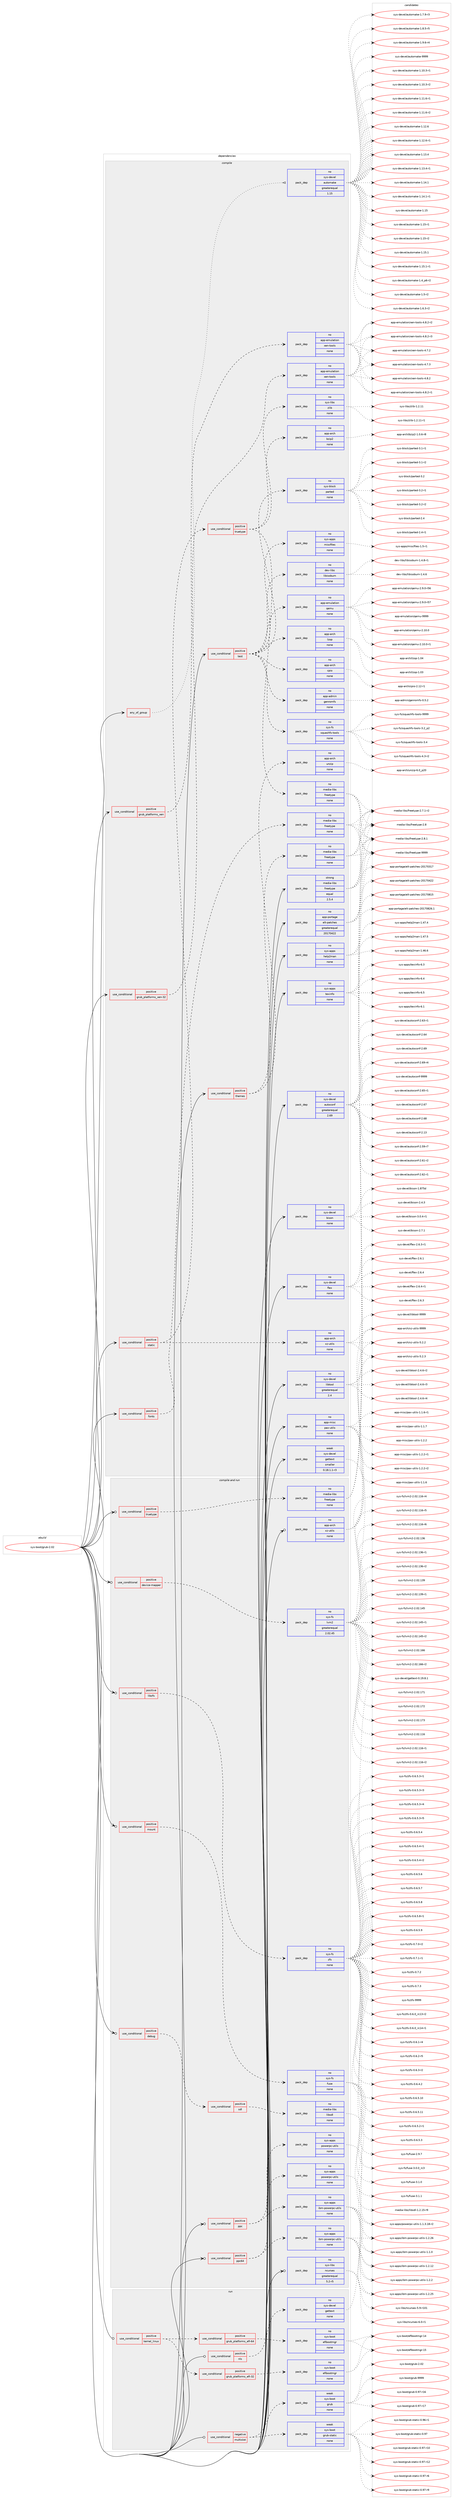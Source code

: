 digraph prolog {

# *************
# Graph options
# *************

newrank=true;
concentrate=true;
compound=true;
graph [rankdir=LR,fontname=Helvetica,fontsize=10,ranksep=1.5];#, ranksep=2.5, nodesep=0.2];
edge  [arrowhead=vee];
node  [fontname=Helvetica,fontsize=10];

# **********
# The ebuild
# **********

subgraph cluster_leftcol {
color=gray;
rank=same;
label=<<i>ebuild</i>>;
id [label="sys-boot/grub-2.02", color=red, width=4, href="../sys-boot/grub-2.02.svg"];
}

# ****************
# The dependencies
# ****************

subgraph cluster_midcol {
color=gray;
label=<<i>dependencies</i>>;
subgraph cluster_compile {
fillcolor="#eeeeee";
style=filled;
label=<<i>compile</i>>;
subgraph any8047 {
dependency477074 [label=<<TABLE BORDER="0" CELLBORDER="1" CELLSPACING="0" CELLPADDING="4"><TR><TD CELLPADDING="10">any_of_group</TD></TR></TABLE>>, shape=none, color=red];subgraph pack353907 {
dependency477075 [label=<<TABLE BORDER="0" CELLBORDER="1" CELLSPACING="0" CELLPADDING="4" WIDTH="220"><TR><TD ROWSPAN="6" CELLPADDING="30">pack_dep</TD></TR><TR><TD WIDTH="110">no</TD></TR><TR><TD>sys-devel</TD></TR><TR><TD>automake</TD></TR><TR><TD>greaterequal</TD></TR><TR><TD>1.15</TD></TR></TABLE>>, shape=none, color=blue];
}
dependency477074:e -> dependency477075:w [weight=20,style="dotted",arrowhead="oinv"];
}
id:e -> dependency477074:w [weight=20,style="solid",arrowhead="vee"];
subgraph cond114845 {
dependency477076 [label=<<TABLE BORDER="0" CELLBORDER="1" CELLSPACING="0" CELLPADDING="4"><TR><TD ROWSPAN="3" CELLPADDING="10">use_conditional</TD></TR><TR><TD>positive</TD></TR><TR><TD>fonts</TD></TR></TABLE>>, shape=none, color=red];
subgraph pack353908 {
dependency477077 [label=<<TABLE BORDER="0" CELLBORDER="1" CELLSPACING="0" CELLPADDING="4" WIDTH="220"><TR><TD ROWSPAN="6" CELLPADDING="30">pack_dep</TD></TR><TR><TD WIDTH="110">no</TD></TR><TR><TD>media-libs</TD></TR><TR><TD>freetype</TD></TR><TR><TD>none</TD></TR><TR><TD></TD></TR></TABLE>>, shape=none, color=blue];
}
dependency477076:e -> dependency477077:w [weight=20,style="dashed",arrowhead="vee"];
}
id:e -> dependency477076:w [weight=20,style="solid",arrowhead="vee"];
subgraph cond114846 {
dependency477078 [label=<<TABLE BORDER="0" CELLBORDER="1" CELLSPACING="0" CELLPADDING="4"><TR><TD ROWSPAN="3" CELLPADDING="10">use_conditional</TD></TR><TR><TD>positive</TD></TR><TR><TD>grub_platforms_xen</TD></TR></TABLE>>, shape=none, color=red];
subgraph pack353909 {
dependency477079 [label=<<TABLE BORDER="0" CELLBORDER="1" CELLSPACING="0" CELLPADDING="4" WIDTH="220"><TR><TD ROWSPAN="6" CELLPADDING="30">pack_dep</TD></TR><TR><TD WIDTH="110">no</TD></TR><TR><TD>app-emulation</TD></TR><TR><TD>xen-tools</TD></TR><TR><TD>none</TD></TR><TR><TD></TD></TR></TABLE>>, shape=none, color=blue];
}
dependency477078:e -> dependency477079:w [weight=20,style="dashed",arrowhead="vee"];
}
id:e -> dependency477078:w [weight=20,style="solid",arrowhead="vee"];
subgraph cond114847 {
dependency477080 [label=<<TABLE BORDER="0" CELLBORDER="1" CELLSPACING="0" CELLPADDING="4"><TR><TD ROWSPAN="3" CELLPADDING="10">use_conditional</TD></TR><TR><TD>positive</TD></TR><TR><TD>grub_platforms_xen-32</TD></TR></TABLE>>, shape=none, color=red];
subgraph pack353910 {
dependency477081 [label=<<TABLE BORDER="0" CELLBORDER="1" CELLSPACING="0" CELLPADDING="4" WIDTH="220"><TR><TD ROWSPAN="6" CELLPADDING="30">pack_dep</TD></TR><TR><TD WIDTH="110">no</TD></TR><TR><TD>app-emulation</TD></TR><TR><TD>xen-tools</TD></TR><TR><TD>none</TD></TR><TR><TD></TD></TR></TABLE>>, shape=none, color=blue];
}
dependency477080:e -> dependency477081:w [weight=20,style="dashed",arrowhead="vee"];
}
id:e -> dependency477080:w [weight=20,style="solid",arrowhead="vee"];
subgraph cond114848 {
dependency477082 [label=<<TABLE BORDER="0" CELLBORDER="1" CELLSPACING="0" CELLPADDING="4"><TR><TD ROWSPAN="3" CELLPADDING="10">use_conditional</TD></TR><TR><TD>positive</TD></TR><TR><TD>static</TD></TR></TABLE>>, shape=none, color=red];
subgraph pack353911 {
dependency477083 [label=<<TABLE BORDER="0" CELLBORDER="1" CELLSPACING="0" CELLPADDING="4" WIDTH="220"><TR><TD ROWSPAN="6" CELLPADDING="30">pack_dep</TD></TR><TR><TD WIDTH="110">no</TD></TR><TR><TD>app-arch</TD></TR><TR><TD>xz-utils</TD></TR><TR><TD>none</TD></TR><TR><TD></TD></TR></TABLE>>, shape=none, color=blue];
}
dependency477082:e -> dependency477083:w [weight=20,style="dashed",arrowhead="vee"];
subgraph cond114849 {
dependency477084 [label=<<TABLE BORDER="0" CELLBORDER="1" CELLSPACING="0" CELLPADDING="4"><TR><TD ROWSPAN="3" CELLPADDING="10">use_conditional</TD></TR><TR><TD>positive</TD></TR><TR><TD>truetype</TD></TR></TABLE>>, shape=none, color=red];
subgraph pack353912 {
dependency477085 [label=<<TABLE BORDER="0" CELLBORDER="1" CELLSPACING="0" CELLPADDING="4" WIDTH="220"><TR><TD ROWSPAN="6" CELLPADDING="30">pack_dep</TD></TR><TR><TD WIDTH="110">no</TD></TR><TR><TD>app-arch</TD></TR><TR><TD>bzip2</TD></TR><TR><TD>none</TD></TR><TR><TD></TD></TR></TABLE>>, shape=none, color=blue];
}
dependency477084:e -> dependency477085:w [weight=20,style="dashed",arrowhead="vee"];
subgraph pack353913 {
dependency477086 [label=<<TABLE BORDER="0" CELLBORDER="1" CELLSPACING="0" CELLPADDING="4" WIDTH="220"><TR><TD ROWSPAN="6" CELLPADDING="30">pack_dep</TD></TR><TR><TD WIDTH="110">no</TD></TR><TR><TD>media-libs</TD></TR><TR><TD>freetype</TD></TR><TR><TD>none</TD></TR><TR><TD></TD></TR></TABLE>>, shape=none, color=blue];
}
dependency477084:e -> dependency477086:w [weight=20,style="dashed",arrowhead="vee"];
subgraph pack353914 {
dependency477087 [label=<<TABLE BORDER="0" CELLBORDER="1" CELLSPACING="0" CELLPADDING="4" WIDTH="220"><TR><TD ROWSPAN="6" CELLPADDING="30">pack_dep</TD></TR><TR><TD WIDTH="110">no</TD></TR><TR><TD>sys-libs</TD></TR><TR><TD>zlib</TD></TR><TR><TD>none</TD></TR><TR><TD></TD></TR></TABLE>>, shape=none, color=blue];
}
dependency477084:e -> dependency477087:w [weight=20,style="dashed",arrowhead="vee"];
}
dependency477082:e -> dependency477084:w [weight=20,style="dashed",arrowhead="vee"];
}
id:e -> dependency477082:w [weight=20,style="solid",arrowhead="vee"];
subgraph cond114850 {
dependency477088 [label=<<TABLE BORDER="0" CELLBORDER="1" CELLSPACING="0" CELLPADDING="4"><TR><TD ROWSPAN="3" CELLPADDING="10">use_conditional</TD></TR><TR><TD>positive</TD></TR><TR><TD>test</TD></TR></TABLE>>, shape=none, color=red];
subgraph pack353915 {
dependency477089 [label=<<TABLE BORDER="0" CELLBORDER="1" CELLSPACING="0" CELLPADDING="4" WIDTH="220"><TR><TD ROWSPAN="6" CELLPADDING="30">pack_dep</TD></TR><TR><TD WIDTH="110">no</TD></TR><TR><TD>app-admin</TD></TR><TR><TD>genromfs</TD></TR><TR><TD>none</TD></TR><TR><TD></TD></TR></TABLE>>, shape=none, color=blue];
}
dependency477088:e -> dependency477089:w [weight=20,style="dashed",arrowhead="vee"];
subgraph pack353916 {
dependency477090 [label=<<TABLE BORDER="0" CELLBORDER="1" CELLSPACING="0" CELLPADDING="4" WIDTH="220"><TR><TD ROWSPAN="6" CELLPADDING="30">pack_dep</TD></TR><TR><TD WIDTH="110">no</TD></TR><TR><TD>app-arch</TD></TR><TR><TD>cpio</TD></TR><TR><TD>none</TD></TR><TR><TD></TD></TR></TABLE>>, shape=none, color=blue];
}
dependency477088:e -> dependency477090:w [weight=20,style="dashed",arrowhead="vee"];
subgraph pack353917 {
dependency477091 [label=<<TABLE BORDER="0" CELLBORDER="1" CELLSPACING="0" CELLPADDING="4" WIDTH="220"><TR><TD ROWSPAN="6" CELLPADDING="30">pack_dep</TD></TR><TR><TD WIDTH="110">no</TD></TR><TR><TD>app-arch</TD></TR><TR><TD>lzop</TD></TR><TR><TD>none</TD></TR><TR><TD></TD></TR></TABLE>>, shape=none, color=blue];
}
dependency477088:e -> dependency477091:w [weight=20,style="dashed",arrowhead="vee"];
subgraph pack353918 {
dependency477092 [label=<<TABLE BORDER="0" CELLBORDER="1" CELLSPACING="0" CELLPADDING="4" WIDTH="220"><TR><TD ROWSPAN="6" CELLPADDING="30">pack_dep</TD></TR><TR><TD WIDTH="110">no</TD></TR><TR><TD>app-emulation</TD></TR><TR><TD>qemu</TD></TR><TR><TD>none</TD></TR><TR><TD></TD></TR></TABLE>>, shape=none, color=blue];
}
dependency477088:e -> dependency477092:w [weight=20,style="dashed",arrowhead="vee"];
subgraph pack353919 {
dependency477093 [label=<<TABLE BORDER="0" CELLBORDER="1" CELLSPACING="0" CELLPADDING="4" WIDTH="220"><TR><TD ROWSPAN="6" CELLPADDING="30">pack_dep</TD></TR><TR><TD WIDTH="110">no</TD></TR><TR><TD>dev-libs</TD></TR><TR><TD>libisoburn</TD></TR><TR><TD>none</TD></TR><TR><TD></TD></TR></TABLE>>, shape=none, color=blue];
}
dependency477088:e -> dependency477093:w [weight=20,style="dashed",arrowhead="vee"];
subgraph pack353920 {
dependency477094 [label=<<TABLE BORDER="0" CELLBORDER="1" CELLSPACING="0" CELLPADDING="4" WIDTH="220"><TR><TD ROWSPAN="6" CELLPADDING="30">pack_dep</TD></TR><TR><TD WIDTH="110">no</TD></TR><TR><TD>sys-apps</TD></TR><TR><TD>miscfiles</TD></TR><TR><TD>none</TD></TR><TR><TD></TD></TR></TABLE>>, shape=none, color=blue];
}
dependency477088:e -> dependency477094:w [weight=20,style="dashed",arrowhead="vee"];
subgraph pack353921 {
dependency477095 [label=<<TABLE BORDER="0" CELLBORDER="1" CELLSPACING="0" CELLPADDING="4" WIDTH="220"><TR><TD ROWSPAN="6" CELLPADDING="30">pack_dep</TD></TR><TR><TD WIDTH="110">no</TD></TR><TR><TD>sys-block</TD></TR><TR><TD>parted</TD></TR><TR><TD>none</TD></TR><TR><TD></TD></TR></TABLE>>, shape=none, color=blue];
}
dependency477088:e -> dependency477095:w [weight=20,style="dashed",arrowhead="vee"];
subgraph pack353922 {
dependency477096 [label=<<TABLE BORDER="0" CELLBORDER="1" CELLSPACING="0" CELLPADDING="4" WIDTH="220"><TR><TD ROWSPAN="6" CELLPADDING="30">pack_dep</TD></TR><TR><TD WIDTH="110">no</TD></TR><TR><TD>sys-fs</TD></TR><TR><TD>squashfs-tools</TD></TR><TR><TD>none</TD></TR><TR><TD></TD></TR></TABLE>>, shape=none, color=blue];
}
dependency477088:e -> dependency477096:w [weight=20,style="dashed",arrowhead="vee"];
}
id:e -> dependency477088:w [weight=20,style="solid",arrowhead="vee"];
subgraph cond114851 {
dependency477097 [label=<<TABLE BORDER="0" CELLBORDER="1" CELLSPACING="0" CELLPADDING="4"><TR><TD ROWSPAN="3" CELLPADDING="10">use_conditional</TD></TR><TR><TD>positive</TD></TR><TR><TD>themes</TD></TR></TABLE>>, shape=none, color=red];
subgraph pack353923 {
dependency477098 [label=<<TABLE BORDER="0" CELLBORDER="1" CELLSPACING="0" CELLPADDING="4" WIDTH="220"><TR><TD ROWSPAN="6" CELLPADDING="30">pack_dep</TD></TR><TR><TD WIDTH="110">no</TD></TR><TR><TD>app-arch</TD></TR><TR><TD>unzip</TD></TR><TR><TD>none</TD></TR><TR><TD></TD></TR></TABLE>>, shape=none, color=blue];
}
dependency477097:e -> dependency477098:w [weight=20,style="dashed",arrowhead="vee"];
subgraph pack353924 {
dependency477099 [label=<<TABLE BORDER="0" CELLBORDER="1" CELLSPACING="0" CELLPADDING="4" WIDTH="220"><TR><TD ROWSPAN="6" CELLPADDING="30">pack_dep</TD></TR><TR><TD WIDTH="110">no</TD></TR><TR><TD>media-libs</TD></TR><TR><TD>freetype</TD></TR><TR><TD>none</TD></TR><TR><TD></TD></TR></TABLE>>, shape=none, color=blue];
}
dependency477097:e -> dependency477099:w [weight=20,style="dashed",arrowhead="vee"];
}
id:e -> dependency477097:w [weight=20,style="solid",arrowhead="vee"];
subgraph pack353925 {
dependency477100 [label=<<TABLE BORDER="0" CELLBORDER="1" CELLSPACING="0" CELLPADDING="4" WIDTH="220"><TR><TD ROWSPAN="6" CELLPADDING="30">pack_dep</TD></TR><TR><TD WIDTH="110">no</TD></TR><TR><TD>app-misc</TD></TR><TR><TD>pax-utils</TD></TR><TR><TD>none</TD></TR><TR><TD></TD></TR></TABLE>>, shape=none, color=blue];
}
id:e -> dependency477100:w [weight=20,style="solid",arrowhead="vee"];
subgraph pack353926 {
dependency477101 [label=<<TABLE BORDER="0" CELLBORDER="1" CELLSPACING="0" CELLPADDING="4" WIDTH="220"><TR><TD ROWSPAN="6" CELLPADDING="30">pack_dep</TD></TR><TR><TD WIDTH="110">no</TD></TR><TR><TD>app-portage</TD></TR><TR><TD>elt-patches</TD></TR><TR><TD>greaterequal</TD></TR><TR><TD>20170422</TD></TR></TABLE>>, shape=none, color=blue];
}
id:e -> dependency477101:w [weight=20,style="solid",arrowhead="vee"];
subgraph pack353927 {
dependency477102 [label=<<TABLE BORDER="0" CELLBORDER="1" CELLSPACING="0" CELLPADDING="4" WIDTH="220"><TR><TD ROWSPAN="6" CELLPADDING="30">pack_dep</TD></TR><TR><TD WIDTH="110">no</TD></TR><TR><TD>sys-apps</TD></TR><TR><TD>help2man</TD></TR><TR><TD>none</TD></TR><TR><TD></TD></TR></TABLE>>, shape=none, color=blue];
}
id:e -> dependency477102:w [weight=20,style="solid",arrowhead="vee"];
subgraph pack353928 {
dependency477103 [label=<<TABLE BORDER="0" CELLBORDER="1" CELLSPACING="0" CELLPADDING="4" WIDTH="220"><TR><TD ROWSPAN="6" CELLPADDING="30">pack_dep</TD></TR><TR><TD WIDTH="110">no</TD></TR><TR><TD>sys-apps</TD></TR><TR><TD>texinfo</TD></TR><TR><TD>none</TD></TR><TR><TD></TD></TR></TABLE>>, shape=none, color=blue];
}
id:e -> dependency477103:w [weight=20,style="solid",arrowhead="vee"];
subgraph pack353929 {
dependency477104 [label=<<TABLE BORDER="0" CELLBORDER="1" CELLSPACING="0" CELLPADDING="4" WIDTH="220"><TR><TD ROWSPAN="6" CELLPADDING="30">pack_dep</TD></TR><TR><TD WIDTH="110">no</TD></TR><TR><TD>sys-devel</TD></TR><TR><TD>autoconf</TD></TR><TR><TD>greaterequal</TD></TR><TR><TD>2.69</TD></TR></TABLE>>, shape=none, color=blue];
}
id:e -> dependency477104:w [weight=20,style="solid",arrowhead="vee"];
subgraph pack353930 {
dependency477105 [label=<<TABLE BORDER="0" CELLBORDER="1" CELLSPACING="0" CELLPADDING="4" WIDTH="220"><TR><TD ROWSPAN="6" CELLPADDING="30">pack_dep</TD></TR><TR><TD WIDTH="110">no</TD></TR><TR><TD>sys-devel</TD></TR><TR><TD>bison</TD></TR><TR><TD>none</TD></TR><TR><TD></TD></TR></TABLE>>, shape=none, color=blue];
}
id:e -> dependency477105:w [weight=20,style="solid",arrowhead="vee"];
subgraph pack353931 {
dependency477106 [label=<<TABLE BORDER="0" CELLBORDER="1" CELLSPACING="0" CELLPADDING="4" WIDTH="220"><TR><TD ROWSPAN="6" CELLPADDING="30">pack_dep</TD></TR><TR><TD WIDTH="110">no</TD></TR><TR><TD>sys-devel</TD></TR><TR><TD>flex</TD></TR><TR><TD>none</TD></TR><TR><TD></TD></TR></TABLE>>, shape=none, color=blue];
}
id:e -> dependency477106:w [weight=20,style="solid",arrowhead="vee"];
subgraph pack353932 {
dependency477107 [label=<<TABLE BORDER="0" CELLBORDER="1" CELLSPACING="0" CELLPADDING="4" WIDTH="220"><TR><TD ROWSPAN="6" CELLPADDING="30">pack_dep</TD></TR><TR><TD WIDTH="110">no</TD></TR><TR><TD>sys-devel</TD></TR><TR><TD>libtool</TD></TR><TR><TD>greaterequal</TD></TR><TR><TD>2.4</TD></TR></TABLE>>, shape=none, color=blue];
}
id:e -> dependency477107:w [weight=20,style="solid",arrowhead="vee"];
subgraph pack353933 {
dependency477108 [label=<<TABLE BORDER="0" CELLBORDER="1" CELLSPACING="0" CELLPADDING="4" WIDTH="220"><TR><TD ROWSPAN="6" CELLPADDING="30">pack_dep</TD></TR><TR><TD WIDTH="110">strong</TD></TR><TR><TD>media-libs</TD></TR><TR><TD>freetype</TD></TR><TR><TD>equal</TD></TR><TR><TD>2.5.4</TD></TR></TABLE>>, shape=none, color=blue];
}
id:e -> dependency477108:w [weight=20,style="solid",arrowhead="vee"];
subgraph pack353934 {
dependency477109 [label=<<TABLE BORDER="0" CELLBORDER="1" CELLSPACING="0" CELLPADDING="4" WIDTH="220"><TR><TD ROWSPAN="6" CELLPADDING="30">pack_dep</TD></TR><TR><TD WIDTH="110">weak</TD></TR><TR><TD>sys-devel</TD></TR><TR><TD>gettext</TD></TR><TR><TD>smaller</TD></TR><TR><TD>0.18.1.1-r3</TD></TR></TABLE>>, shape=none, color=blue];
}
id:e -> dependency477109:w [weight=20,style="solid",arrowhead="vee"];
}
subgraph cluster_compileandrun {
fillcolor="#eeeeee";
style=filled;
label=<<i>compile and run</i>>;
subgraph cond114852 {
dependency477110 [label=<<TABLE BORDER="0" CELLBORDER="1" CELLSPACING="0" CELLPADDING="4"><TR><TD ROWSPAN="3" CELLPADDING="10">use_conditional</TD></TR><TR><TD>positive</TD></TR><TR><TD>debug</TD></TR></TABLE>>, shape=none, color=red];
subgraph cond114853 {
dependency477111 [label=<<TABLE BORDER="0" CELLBORDER="1" CELLSPACING="0" CELLPADDING="4"><TR><TD ROWSPAN="3" CELLPADDING="10">use_conditional</TD></TR><TR><TD>positive</TD></TR><TR><TD>sdl</TD></TR></TABLE>>, shape=none, color=red];
subgraph pack353935 {
dependency477112 [label=<<TABLE BORDER="0" CELLBORDER="1" CELLSPACING="0" CELLPADDING="4" WIDTH="220"><TR><TD ROWSPAN="6" CELLPADDING="30">pack_dep</TD></TR><TR><TD WIDTH="110">no</TD></TR><TR><TD>media-libs</TD></TR><TR><TD>libsdl</TD></TR><TR><TD>none</TD></TR><TR><TD></TD></TR></TABLE>>, shape=none, color=blue];
}
dependency477111:e -> dependency477112:w [weight=20,style="dashed",arrowhead="vee"];
}
dependency477110:e -> dependency477111:w [weight=20,style="dashed",arrowhead="vee"];
}
id:e -> dependency477110:w [weight=20,style="solid",arrowhead="odotvee"];
subgraph cond114854 {
dependency477113 [label=<<TABLE BORDER="0" CELLBORDER="1" CELLSPACING="0" CELLPADDING="4"><TR><TD ROWSPAN="3" CELLPADDING="10">use_conditional</TD></TR><TR><TD>positive</TD></TR><TR><TD>device-mapper</TD></TR></TABLE>>, shape=none, color=red];
subgraph pack353936 {
dependency477114 [label=<<TABLE BORDER="0" CELLBORDER="1" CELLSPACING="0" CELLPADDING="4" WIDTH="220"><TR><TD ROWSPAN="6" CELLPADDING="30">pack_dep</TD></TR><TR><TD WIDTH="110">no</TD></TR><TR><TD>sys-fs</TD></TR><TR><TD>lvm2</TD></TR><TR><TD>greaterequal</TD></TR><TR><TD>2.02.45</TD></TR></TABLE>>, shape=none, color=blue];
}
dependency477113:e -> dependency477114:w [weight=20,style="dashed",arrowhead="vee"];
}
id:e -> dependency477113:w [weight=20,style="solid",arrowhead="odotvee"];
subgraph cond114855 {
dependency477115 [label=<<TABLE BORDER="0" CELLBORDER="1" CELLSPACING="0" CELLPADDING="4"><TR><TD ROWSPAN="3" CELLPADDING="10">use_conditional</TD></TR><TR><TD>positive</TD></TR><TR><TD>libzfs</TD></TR></TABLE>>, shape=none, color=red];
subgraph pack353937 {
dependency477116 [label=<<TABLE BORDER="0" CELLBORDER="1" CELLSPACING="0" CELLPADDING="4" WIDTH="220"><TR><TD ROWSPAN="6" CELLPADDING="30">pack_dep</TD></TR><TR><TD WIDTH="110">no</TD></TR><TR><TD>sys-fs</TD></TR><TR><TD>zfs</TD></TR><TR><TD>none</TD></TR><TR><TD></TD></TR></TABLE>>, shape=none, color=blue];
}
dependency477115:e -> dependency477116:w [weight=20,style="dashed",arrowhead="vee"];
}
id:e -> dependency477115:w [weight=20,style="solid",arrowhead="odotvee"];
subgraph cond114856 {
dependency477117 [label=<<TABLE BORDER="0" CELLBORDER="1" CELLSPACING="0" CELLPADDING="4"><TR><TD ROWSPAN="3" CELLPADDING="10">use_conditional</TD></TR><TR><TD>positive</TD></TR><TR><TD>mount</TD></TR></TABLE>>, shape=none, color=red];
subgraph pack353938 {
dependency477118 [label=<<TABLE BORDER="0" CELLBORDER="1" CELLSPACING="0" CELLPADDING="4" WIDTH="220"><TR><TD ROWSPAN="6" CELLPADDING="30">pack_dep</TD></TR><TR><TD WIDTH="110">no</TD></TR><TR><TD>sys-fs</TD></TR><TR><TD>fuse</TD></TR><TR><TD>none</TD></TR><TR><TD></TD></TR></TABLE>>, shape=none, color=blue];
}
dependency477117:e -> dependency477118:w [weight=20,style="dashed",arrowhead="vee"];
}
id:e -> dependency477117:w [weight=20,style="solid",arrowhead="odotvee"];
subgraph cond114857 {
dependency477119 [label=<<TABLE BORDER="0" CELLBORDER="1" CELLSPACING="0" CELLPADDING="4"><TR><TD ROWSPAN="3" CELLPADDING="10">use_conditional</TD></TR><TR><TD>positive</TD></TR><TR><TD>ppc</TD></TR></TABLE>>, shape=none, color=red];
subgraph pack353939 {
dependency477120 [label=<<TABLE BORDER="0" CELLBORDER="1" CELLSPACING="0" CELLPADDING="4" WIDTH="220"><TR><TD ROWSPAN="6" CELLPADDING="30">pack_dep</TD></TR><TR><TD WIDTH="110">no</TD></TR><TR><TD>sys-apps</TD></TR><TR><TD>ibm-powerpc-utils</TD></TR><TR><TD>none</TD></TR><TR><TD></TD></TR></TABLE>>, shape=none, color=blue];
}
dependency477119:e -> dependency477120:w [weight=20,style="dashed",arrowhead="vee"];
subgraph pack353940 {
dependency477121 [label=<<TABLE BORDER="0" CELLBORDER="1" CELLSPACING="0" CELLPADDING="4" WIDTH="220"><TR><TD ROWSPAN="6" CELLPADDING="30">pack_dep</TD></TR><TR><TD WIDTH="110">no</TD></TR><TR><TD>sys-apps</TD></TR><TR><TD>powerpc-utils</TD></TR><TR><TD>none</TD></TR><TR><TD></TD></TR></TABLE>>, shape=none, color=blue];
}
dependency477119:e -> dependency477121:w [weight=20,style="dashed",arrowhead="vee"];
}
id:e -> dependency477119:w [weight=20,style="solid",arrowhead="odotvee"];
subgraph cond114858 {
dependency477122 [label=<<TABLE BORDER="0" CELLBORDER="1" CELLSPACING="0" CELLPADDING="4"><TR><TD ROWSPAN="3" CELLPADDING="10">use_conditional</TD></TR><TR><TD>positive</TD></TR><TR><TD>ppc64</TD></TR></TABLE>>, shape=none, color=red];
subgraph pack353941 {
dependency477123 [label=<<TABLE BORDER="0" CELLBORDER="1" CELLSPACING="0" CELLPADDING="4" WIDTH="220"><TR><TD ROWSPAN="6" CELLPADDING="30">pack_dep</TD></TR><TR><TD WIDTH="110">no</TD></TR><TR><TD>sys-apps</TD></TR><TR><TD>ibm-powerpc-utils</TD></TR><TR><TD>none</TD></TR><TR><TD></TD></TR></TABLE>>, shape=none, color=blue];
}
dependency477122:e -> dependency477123:w [weight=20,style="dashed",arrowhead="vee"];
subgraph pack353942 {
dependency477124 [label=<<TABLE BORDER="0" CELLBORDER="1" CELLSPACING="0" CELLPADDING="4" WIDTH="220"><TR><TD ROWSPAN="6" CELLPADDING="30">pack_dep</TD></TR><TR><TD WIDTH="110">no</TD></TR><TR><TD>sys-apps</TD></TR><TR><TD>powerpc-utils</TD></TR><TR><TD>none</TD></TR><TR><TD></TD></TR></TABLE>>, shape=none, color=blue];
}
dependency477122:e -> dependency477124:w [weight=20,style="dashed",arrowhead="vee"];
}
id:e -> dependency477122:w [weight=20,style="solid",arrowhead="odotvee"];
subgraph cond114859 {
dependency477125 [label=<<TABLE BORDER="0" CELLBORDER="1" CELLSPACING="0" CELLPADDING="4"><TR><TD ROWSPAN="3" CELLPADDING="10">use_conditional</TD></TR><TR><TD>positive</TD></TR><TR><TD>truetype</TD></TR></TABLE>>, shape=none, color=red];
subgraph pack353943 {
dependency477126 [label=<<TABLE BORDER="0" CELLBORDER="1" CELLSPACING="0" CELLPADDING="4" WIDTH="220"><TR><TD ROWSPAN="6" CELLPADDING="30">pack_dep</TD></TR><TR><TD WIDTH="110">no</TD></TR><TR><TD>media-libs</TD></TR><TR><TD>freetype</TD></TR><TR><TD>none</TD></TR><TR><TD></TD></TR></TABLE>>, shape=none, color=blue];
}
dependency477125:e -> dependency477126:w [weight=20,style="dashed",arrowhead="vee"];
}
id:e -> dependency477125:w [weight=20,style="solid",arrowhead="odotvee"];
subgraph pack353944 {
dependency477127 [label=<<TABLE BORDER="0" CELLBORDER="1" CELLSPACING="0" CELLPADDING="4" WIDTH="220"><TR><TD ROWSPAN="6" CELLPADDING="30">pack_dep</TD></TR><TR><TD WIDTH="110">no</TD></TR><TR><TD>app-arch</TD></TR><TR><TD>xz-utils</TD></TR><TR><TD>none</TD></TR><TR><TD></TD></TR></TABLE>>, shape=none, color=blue];
}
id:e -> dependency477127:w [weight=20,style="solid",arrowhead="odotvee"];
subgraph pack353945 {
dependency477128 [label=<<TABLE BORDER="0" CELLBORDER="1" CELLSPACING="0" CELLPADDING="4" WIDTH="220"><TR><TD ROWSPAN="6" CELLPADDING="30">pack_dep</TD></TR><TR><TD WIDTH="110">no</TD></TR><TR><TD>sys-libs</TD></TR><TR><TD>ncurses</TD></TR><TR><TD>greaterequal</TD></TR><TR><TD>5.2-r5</TD></TR></TABLE>>, shape=none, color=blue];
}
id:e -> dependency477128:w [weight=20,style="solid",arrowhead="odotvee"];
}
subgraph cluster_run {
fillcolor="#eeeeee";
style=filled;
label=<<i>run</i>>;
subgraph cond114860 {
dependency477129 [label=<<TABLE BORDER="0" CELLBORDER="1" CELLSPACING="0" CELLPADDING="4"><TR><TD ROWSPAN="3" CELLPADDING="10">use_conditional</TD></TR><TR><TD>negative</TD></TR><TR><TD>multislot</TD></TR></TABLE>>, shape=none, color=red];
subgraph pack353946 {
dependency477130 [label=<<TABLE BORDER="0" CELLBORDER="1" CELLSPACING="0" CELLPADDING="4" WIDTH="220"><TR><TD ROWSPAN="6" CELLPADDING="30">pack_dep</TD></TR><TR><TD WIDTH="110">weak</TD></TR><TR><TD>sys-boot</TD></TR><TR><TD>grub</TD></TR><TR><TD>none</TD></TR><TR><TD></TD></TR></TABLE>>, shape=none, color=blue];
}
dependency477129:e -> dependency477130:w [weight=20,style="dashed",arrowhead="vee"];
subgraph pack353947 {
dependency477131 [label=<<TABLE BORDER="0" CELLBORDER="1" CELLSPACING="0" CELLPADDING="4" WIDTH="220"><TR><TD ROWSPAN="6" CELLPADDING="30">pack_dep</TD></TR><TR><TD WIDTH="110">weak</TD></TR><TR><TD>sys-boot</TD></TR><TR><TD>grub-static</TD></TR><TR><TD>none</TD></TR><TR><TD></TD></TR></TABLE>>, shape=none, color=blue];
}
dependency477129:e -> dependency477131:w [weight=20,style="dashed",arrowhead="vee"];
}
id:e -> dependency477129:w [weight=20,style="solid",arrowhead="odot"];
subgraph cond114861 {
dependency477132 [label=<<TABLE BORDER="0" CELLBORDER="1" CELLSPACING="0" CELLPADDING="4"><TR><TD ROWSPAN="3" CELLPADDING="10">use_conditional</TD></TR><TR><TD>positive</TD></TR><TR><TD>kernel_linux</TD></TR></TABLE>>, shape=none, color=red];
subgraph cond114862 {
dependency477133 [label=<<TABLE BORDER="0" CELLBORDER="1" CELLSPACING="0" CELLPADDING="4"><TR><TD ROWSPAN="3" CELLPADDING="10">use_conditional</TD></TR><TR><TD>positive</TD></TR><TR><TD>grub_platforms_efi-32</TD></TR></TABLE>>, shape=none, color=red];
subgraph pack353948 {
dependency477134 [label=<<TABLE BORDER="0" CELLBORDER="1" CELLSPACING="0" CELLPADDING="4" WIDTH="220"><TR><TD ROWSPAN="6" CELLPADDING="30">pack_dep</TD></TR><TR><TD WIDTH="110">no</TD></TR><TR><TD>sys-boot</TD></TR><TR><TD>efibootmgr</TD></TR><TR><TD>none</TD></TR><TR><TD></TD></TR></TABLE>>, shape=none, color=blue];
}
dependency477133:e -> dependency477134:w [weight=20,style="dashed",arrowhead="vee"];
}
dependency477132:e -> dependency477133:w [weight=20,style="dashed",arrowhead="vee"];
subgraph cond114863 {
dependency477135 [label=<<TABLE BORDER="0" CELLBORDER="1" CELLSPACING="0" CELLPADDING="4"><TR><TD ROWSPAN="3" CELLPADDING="10">use_conditional</TD></TR><TR><TD>positive</TD></TR><TR><TD>grub_platforms_efi-64</TD></TR></TABLE>>, shape=none, color=red];
subgraph pack353949 {
dependency477136 [label=<<TABLE BORDER="0" CELLBORDER="1" CELLSPACING="0" CELLPADDING="4" WIDTH="220"><TR><TD ROWSPAN="6" CELLPADDING="30">pack_dep</TD></TR><TR><TD WIDTH="110">no</TD></TR><TR><TD>sys-boot</TD></TR><TR><TD>efibootmgr</TD></TR><TR><TD>none</TD></TR><TR><TD></TD></TR></TABLE>>, shape=none, color=blue];
}
dependency477135:e -> dependency477136:w [weight=20,style="dashed",arrowhead="vee"];
}
dependency477132:e -> dependency477135:w [weight=20,style="dashed",arrowhead="vee"];
}
id:e -> dependency477132:w [weight=20,style="solid",arrowhead="odot"];
subgraph cond114864 {
dependency477137 [label=<<TABLE BORDER="0" CELLBORDER="1" CELLSPACING="0" CELLPADDING="4"><TR><TD ROWSPAN="3" CELLPADDING="10">use_conditional</TD></TR><TR><TD>positive</TD></TR><TR><TD>nls</TD></TR></TABLE>>, shape=none, color=red];
subgraph pack353950 {
dependency477138 [label=<<TABLE BORDER="0" CELLBORDER="1" CELLSPACING="0" CELLPADDING="4" WIDTH="220"><TR><TD ROWSPAN="6" CELLPADDING="30">pack_dep</TD></TR><TR><TD WIDTH="110">no</TD></TR><TR><TD>sys-devel</TD></TR><TR><TD>gettext</TD></TR><TR><TD>none</TD></TR><TR><TD></TD></TR></TABLE>>, shape=none, color=blue];
}
dependency477137:e -> dependency477138:w [weight=20,style="dashed",arrowhead="vee"];
}
id:e -> dependency477137:w [weight=20,style="solid",arrowhead="odot"];
}
}

# **************
# The candidates
# **************

subgraph cluster_choices {
rank=same;
color=gray;
label=<<i>candidates</i>>;

subgraph choice353907 {
color=black;
nodesep=1;
choice11512111545100101118101108479711711611110997107101454946494846514511449 [label="sys-devel/automake-1.10.3-r1", color=red, width=4,href="../sys-devel/automake-1.10.3-r1.svg"];
choice11512111545100101118101108479711711611110997107101454946494846514511450 [label="sys-devel/automake-1.10.3-r2", color=red, width=4,href="../sys-devel/automake-1.10.3-r2.svg"];
choice11512111545100101118101108479711711611110997107101454946494946544511449 [label="sys-devel/automake-1.11.6-r1", color=red, width=4,href="../sys-devel/automake-1.11.6-r1.svg"];
choice11512111545100101118101108479711711611110997107101454946494946544511450 [label="sys-devel/automake-1.11.6-r2", color=red, width=4,href="../sys-devel/automake-1.11.6-r2.svg"];
choice1151211154510010111810110847971171161111099710710145494649504654 [label="sys-devel/automake-1.12.6", color=red, width=4,href="../sys-devel/automake-1.12.6.svg"];
choice11512111545100101118101108479711711611110997107101454946495046544511449 [label="sys-devel/automake-1.12.6-r1", color=red, width=4,href="../sys-devel/automake-1.12.6-r1.svg"];
choice1151211154510010111810110847971171161111099710710145494649514652 [label="sys-devel/automake-1.13.4", color=red, width=4,href="../sys-devel/automake-1.13.4.svg"];
choice11512111545100101118101108479711711611110997107101454946495146524511449 [label="sys-devel/automake-1.13.4-r1", color=red, width=4,href="../sys-devel/automake-1.13.4-r1.svg"];
choice1151211154510010111810110847971171161111099710710145494649524649 [label="sys-devel/automake-1.14.1", color=red, width=4,href="../sys-devel/automake-1.14.1.svg"];
choice11512111545100101118101108479711711611110997107101454946495246494511449 [label="sys-devel/automake-1.14.1-r1", color=red, width=4,href="../sys-devel/automake-1.14.1-r1.svg"];
choice115121115451001011181011084797117116111109971071014549464953 [label="sys-devel/automake-1.15", color=red, width=4,href="../sys-devel/automake-1.15.svg"];
choice1151211154510010111810110847971171161111099710710145494649534511449 [label="sys-devel/automake-1.15-r1", color=red, width=4,href="../sys-devel/automake-1.15-r1.svg"];
choice1151211154510010111810110847971171161111099710710145494649534511450 [label="sys-devel/automake-1.15-r2", color=red, width=4,href="../sys-devel/automake-1.15-r2.svg"];
choice1151211154510010111810110847971171161111099710710145494649534649 [label="sys-devel/automake-1.15.1", color=red, width=4,href="../sys-devel/automake-1.15.1.svg"];
choice11512111545100101118101108479711711611110997107101454946495346494511449 [label="sys-devel/automake-1.15.1-r1", color=red, width=4,href="../sys-devel/automake-1.15.1-r1.svg"];
choice115121115451001011181011084797117116111109971071014549465295112544511450 [label="sys-devel/automake-1.4_p6-r2", color=red, width=4,href="../sys-devel/automake-1.4_p6-r2.svg"];
choice11512111545100101118101108479711711611110997107101454946534511450 [label="sys-devel/automake-1.5-r2", color=red, width=4,href="../sys-devel/automake-1.5-r2.svg"];
choice115121115451001011181011084797117116111109971071014549465446514511450 [label="sys-devel/automake-1.6.3-r2", color=red, width=4,href="../sys-devel/automake-1.6.3-r2.svg"];
choice115121115451001011181011084797117116111109971071014549465546574511451 [label="sys-devel/automake-1.7.9-r3", color=red, width=4,href="../sys-devel/automake-1.7.9-r3.svg"];
choice115121115451001011181011084797117116111109971071014549465646534511453 [label="sys-devel/automake-1.8.5-r5", color=red, width=4,href="../sys-devel/automake-1.8.5-r5.svg"];
choice115121115451001011181011084797117116111109971071014549465746544511452 [label="sys-devel/automake-1.9.6-r4", color=red, width=4,href="../sys-devel/automake-1.9.6-r4.svg"];
choice115121115451001011181011084797117116111109971071014557575757 [label="sys-devel/automake-9999", color=red, width=4,href="../sys-devel/automake-9999.svg"];
dependency477075:e -> choice11512111545100101118101108479711711611110997107101454946494846514511449:w [style=dotted,weight="100"];
dependency477075:e -> choice11512111545100101118101108479711711611110997107101454946494846514511450:w [style=dotted,weight="100"];
dependency477075:e -> choice11512111545100101118101108479711711611110997107101454946494946544511449:w [style=dotted,weight="100"];
dependency477075:e -> choice11512111545100101118101108479711711611110997107101454946494946544511450:w [style=dotted,weight="100"];
dependency477075:e -> choice1151211154510010111810110847971171161111099710710145494649504654:w [style=dotted,weight="100"];
dependency477075:e -> choice11512111545100101118101108479711711611110997107101454946495046544511449:w [style=dotted,weight="100"];
dependency477075:e -> choice1151211154510010111810110847971171161111099710710145494649514652:w [style=dotted,weight="100"];
dependency477075:e -> choice11512111545100101118101108479711711611110997107101454946495146524511449:w [style=dotted,weight="100"];
dependency477075:e -> choice1151211154510010111810110847971171161111099710710145494649524649:w [style=dotted,weight="100"];
dependency477075:e -> choice11512111545100101118101108479711711611110997107101454946495246494511449:w [style=dotted,weight="100"];
dependency477075:e -> choice115121115451001011181011084797117116111109971071014549464953:w [style=dotted,weight="100"];
dependency477075:e -> choice1151211154510010111810110847971171161111099710710145494649534511449:w [style=dotted,weight="100"];
dependency477075:e -> choice1151211154510010111810110847971171161111099710710145494649534511450:w [style=dotted,weight="100"];
dependency477075:e -> choice1151211154510010111810110847971171161111099710710145494649534649:w [style=dotted,weight="100"];
dependency477075:e -> choice11512111545100101118101108479711711611110997107101454946495346494511449:w [style=dotted,weight="100"];
dependency477075:e -> choice115121115451001011181011084797117116111109971071014549465295112544511450:w [style=dotted,weight="100"];
dependency477075:e -> choice11512111545100101118101108479711711611110997107101454946534511450:w [style=dotted,weight="100"];
dependency477075:e -> choice115121115451001011181011084797117116111109971071014549465446514511450:w [style=dotted,weight="100"];
dependency477075:e -> choice115121115451001011181011084797117116111109971071014549465546574511451:w [style=dotted,weight="100"];
dependency477075:e -> choice115121115451001011181011084797117116111109971071014549465646534511453:w [style=dotted,weight="100"];
dependency477075:e -> choice115121115451001011181011084797117116111109971071014549465746544511452:w [style=dotted,weight="100"];
dependency477075:e -> choice115121115451001011181011084797117116111109971071014557575757:w [style=dotted,weight="100"];
}
subgraph choice353908 {
color=black;
nodesep=1;
choice109101100105974510810598115471021141011011161211121014550465546494511450 [label="media-libs/freetype-2.7.1-r2", color=red, width=4,href="../media-libs/freetype-2.7.1-r2.svg"];
choice1091011001059745108105981154710211410110111612111210145504656 [label="media-libs/freetype-2.8", color=red, width=4,href="../media-libs/freetype-2.8.svg"];
choice10910110010597451081059811547102114101101116121112101455046564649 [label="media-libs/freetype-2.8.1", color=red, width=4,href="../media-libs/freetype-2.8.1.svg"];
choice109101100105974510810598115471021141011011161211121014557575757 [label="media-libs/freetype-9999", color=red, width=4,href="../media-libs/freetype-9999.svg"];
dependency477077:e -> choice109101100105974510810598115471021141011011161211121014550465546494511450:w [style=dotted,weight="100"];
dependency477077:e -> choice1091011001059745108105981154710211410110111612111210145504656:w [style=dotted,weight="100"];
dependency477077:e -> choice10910110010597451081059811547102114101101116121112101455046564649:w [style=dotted,weight="100"];
dependency477077:e -> choice109101100105974510810598115471021141011011161211121014557575757:w [style=dotted,weight="100"];
}
subgraph choice353909 {
color=black;
nodesep=1;
choice9711211245101109117108971161051111104712010111045116111111108115455246554650 [label="app-emulation/xen-tools-4.7.2", color=red, width=4,href="../app-emulation/xen-tools-4.7.2.svg"];
choice9711211245101109117108971161051111104712010111045116111111108115455246554651 [label="app-emulation/xen-tools-4.7.3", color=red, width=4,href="../app-emulation/xen-tools-4.7.3.svg"];
choice9711211245101109117108971161051111104712010111045116111111108115455246564650 [label="app-emulation/xen-tools-4.8.2", color=red, width=4,href="../app-emulation/xen-tools-4.8.2.svg"];
choice97112112451011091171089711610511111047120101110451161111111081154552465646504511449 [label="app-emulation/xen-tools-4.8.2-r1", color=red, width=4,href="../app-emulation/xen-tools-4.8.2-r1.svg"];
choice97112112451011091171089711610511111047120101110451161111111081154552465646504511450 [label="app-emulation/xen-tools-4.8.2-r2", color=red, width=4,href="../app-emulation/xen-tools-4.8.2-r2.svg"];
choice97112112451011091171089711610511111047120101110451161111111081154552465646504511451 [label="app-emulation/xen-tools-4.8.2-r3", color=red, width=4,href="../app-emulation/xen-tools-4.8.2-r3.svg"];
dependency477079:e -> choice9711211245101109117108971161051111104712010111045116111111108115455246554650:w [style=dotted,weight="100"];
dependency477079:e -> choice9711211245101109117108971161051111104712010111045116111111108115455246554651:w [style=dotted,weight="100"];
dependency477079:e -> choice9711211245101109117108971161051111104712010111045116111111108115455246564650:w [style=dotted,weight="100"];
dependency477079:e -> choice97112112451011091171089711610511111047120101110451161111111081154552465646504511449:w [style=dotted,weight="100"];
dependency477079:e -> choice97112112451011091171089711610511111047120101110451161111111081154552465646504511450:w [style=dotted,weight="100"];
dependency477079:e -> choice97112112451011091171089711610511111047120101110451161111111081154552465646504511451:w [style=dotted,weight="100"];
}
subgraph choice353910 {
color=black;
nodesep=1;
choice9711211245101109117108971161051111104712010111045116111111108115455246554650 [label="app-emulation/xen-tools-4.7.2", color=red, width=4,href="../app-emulation/xen-tools-4.7.2.svg"];
choice9711211245101109117108971161051111104712010111045116111111108115455246554651 [label="app-emulation/xen-tools-4.7.3", color=red, width=4,href="../app-emulation/xen-tools-4.7.3.svg"];
choice9711211245101109117108971161051111104712010111045116111111108115455246564650 [label="app-emulation/xen-tools-4.8.2", color=red, width=4,href="../app-emulation/xen-tools-4.8.2.svg"];
choice97112112451011091171089711610511111047120101110451161111111081154552465646504511449 [label="app-emulation/xen-tools-4.8.2-r1", color=red, width=4,href="../app-emulation/xen-tools-4.8.2-r1.svg"];
choice97112112451011091171089711610511111047120101110451161111111081154552465646504511450 [label="app-emulation/xen-tools-4.8.2-r2", color=red, width=4,href="../app-emulation/xen-tools-4.8.2-r2.svg"];
choice97112112451011091171089711610511111047120101110451161111111081154552465646504511451 [label="app-emulation/xen-tools-4.8.2-r3", color=red, width=4,href="../app-emulation/xen-tools-4.8.2-r3.svg"];
dependency477081:e -> choice9711211245101109117108971161051111104712010111045116111111108115455246554650:w [style=dotted,weight="100"];
dependency477081:e -> choice9711211245101109117108971161051111104712010111045116111111108115455246554651:w [style=dotted,weight="100"];
dependency477081:e -> choice9711211245101109117108971161051111104712010111045116111111108115455246564650:w [style=dotted,weight="100"];
dependency477081:e -> choice97112112451011091171089711610511111047120101110451161111111081154552465646504511449:w [style=dotted,weight="100"];
dependency477081:e -> choice97112112451011091171089711610511111047120101110451161111111081154552465646504511450:w [style=dotted,weight="100"];
dependency477081:e -> choice97112112451011091171089711610511111047120101110451161111111081154552465646504511451:w [style=dotted,weight="100"];
}
subgraph choice353911 {
color=black;
nodesep=1;
choice971121124597114991044712012245117116105108115455346504650 [label="app-arch/xz-utils-5.2.2", color=red, width=4,href="../app-arch/xz-utils-5.2.2.svg"];
choice971121124597114991044712012245117116105108115455346504651 [label="app-arch/xz-utils-5.2.3", color=red, width=4,href="../app-arch/xz-utils-5.2.3.svg"];
choice9711211245971149910447120122451171161051081154557575757 [label="app-arch/xz-utils-9999", color=red, width=4,href="../app-arch/xz-utils-9999.svg"];
dependency477083:e -> choice971121124597114991044712012245117116105108115455346504650:w [style=dotted,weight="100"];
dependency477083:e -> choice971121124597114991044712012245117116105108115455346504651:w [style=dotted,weight="100"];
dependency477083:e -> choice9711211245971149910447120122451171161051081154557575757:w [style=dotted,weight="100"];
}
subgraph choice353912 {
color=black;
nodesep=1;
choice971121124597114991044798122105112504549464846544511456 [label="app-arch/bzip2-1.0.6-r8", color=red, width=4,href="../app-arch/bzip2-1.0.6-r8.svg"];
dependency477085:e -> choice971121124597114991044798122105112504549464846544511456:w [style=dotted,weight="100"];
}
subgraph choice353913 {
color=black;
nodesep=1;
choice109101100105974510810598115471021141011011161211121014550465546494511450 [label="media-libs/freetype-2.7.1-r2", color=red, width=4,href="../media-libs/freetype-2.7.1-r2.svg"];
choice1091011001059745108105981154710211410110111612111210145504656 [label="media-libs/freetype-2.8", color=red, width=4,href="../media-libs/freetype-2.8.svg"];
choice10910110010597451081059811547102114101101116121112101455046564649 [label="media-libs/freetype-2.8.1", color=red, width=4,href="../media-libs/freetype-2.8.1.svg"];
choice109101100105974510810598115471021141011011161211121014557575757 [label="media-libs/freetype-9999", color=red, width=4,href="../media-libs/freetype-9999.svg"];
dependency477086:e -> choice109101100105974510810598115471021141011011161211121014550465546494511450:w [style=dotted,weight="100"];
dependency477086:e -> choice1091011001059745108105981154710211410110111612111210145504656:w [style=dotted,weight="100"];
dependency477086:e -> choice10910110010597451081059811547102114101101116121112101455046564649:w [style=dotted,weight="100"];
dependency477086:e -> choice109101100105974510810598115471021141011011161211121014557575757:w [style=dotted,weight="100"];
}
subgraph choice353914 {
color=black;
nodesep=1;
choice1151211154510810598115471221081059845494650464949 [label="sys-libs/zlib-1.2.11", color=red, width=4,href="../sys-libs/zlib-1.2.11.svg"];
choice11512111545108105981154712210810598454946504649494511449 [label="sys-libs/zlib-1.2.11-r1", color=red, width=4,href="../sys-libs/zlib-1.2.11-r1.svg"];
dependency477087:e -> choice1151211154510810598115471221081059845494650464949:w [style=dotted,weight="100"];
dependency477087:e -> choice11512111545108105981154712210810598454946504649494511449:w [style=dotted,weight="100"];
}
subgraph choice353915 {
color=black;
nodesep=1;
choice97112112459710010910511047103101110114111109102115454846534650 [label="app-admin/genromfs-0.5.2", color=red, width=4,href="../app-admin/genromfs-0.5.2.svg"];
dependency477089:e -> choice97112112459710010910511047103101110114111109102115454846534650:w [style=dotted,weight="100"];
}
subgraph choice353916 {
color=black;
nodesep=1;
choice97112112459711499104479911210511145504649504511449 [label="app-arch/cpio-2.12-r1", color=red, width=4,href="../app-arch/cpio-2.12-r1.svg"];
dependency477090:e -> choice97112112459711499104479911210511145504649504511449:w [style=dotted,weight="100"];
}
subgraph choice353917 {
color=black;
nodesep=1;
choice97112112459711499104471081221111124549464851 [label="app-arch/lzop-1.03", color=red, width=4,href="../app-arch/lzop-1.03.svg"];
choice97112112459711499104471081221111124549464852 [label="app-arch/lzop-1.04", color=red, width=4,href="../app-arch/lzop-1.04.svg"];
dependency477091:e -> choice97112112459711499104471081221111124549464851:w [style=dotted,weight="100"];
dependency477091:e -> choice97112112459711499104471081221111124549464852:w [style=dotted,weight="100"];
}
subgraph choice353918 {
color=black;
nodesep=1;
choice9711211245101109117108971161051111104711310110911745504649484648 [label="app-emulation/qemu-2.10.0", color=red, width=4,href="../app-emulation/qemu-2.10.0.svg"];
choice97112112451011091171089711610511111047113101109117455046494846484511449 [label="app-emulation/qemu-2.10.0-r1", color=red, width=4,href="../app-emulation/qemu-2.10.0-r1.svg"];
choice97112112451011091171089711610511111047113101109117455046574648451145354 [label="app-emulation/qemu-2.9.0-r56", color=red, width=4,href="../app-emulation/qemu-2.9.0-r56.svg"];
choice97112112451011091171089711610511111047113101109117455046574648451145355 [label="app-emulation/qemu-2.9.0-r57", color=red, width=4,href="../app-emulation/qemu-2.9.0-r57.svg"];
choice971121124510110911710897116105111110471131011091174557575757 [label="app-emulation/qemu-9999", color=red, width=4,href="../app-emulation/qemu-9999.svg"];
dependency477092:e -> choice9711211245101109117108971161051111104711310110911745504649484648:w [style=dotted,weight="100"];
dependency477092:e -> choice97112112451011091171089711610511111047113101109117455046494846484511449:w [style=dotted,weight="100"];
dependency477092:e -> choice97112112451011091171089711610511111047113101109117455046574648451145354:w [style=dotted,weight="100"];
dependency477092:e -> choice97112112451011091171089711610511111047113101109117455046574648451145355:w [style=dotted,weight="100"];
dependency477092:e -> choice971121124510110911710897116105111110471131011091174557575757:w [style=dotted,weight="100"];
}
subgraph choice353919 {
color=black;
nodesep=1;
choice1001011184510810598115471081059810511511198117114110454946524654 [label="dev-libs/libisoburn-1.4.6", color=red, width=4,href="../dev-libs/libisoburn-1.4.6.svg"];
choice10010111845108105981154710810598105115111981171141104549465246564511449 [label="dev-libs/libisoburn-1.4.8-r1", color=red, width=4,href="../dev-libs/libisoburn-1.4.8-r1.svg"];
dependency477093:e -> choice1001011184510810598115471081059810511511198117114110454946524654:w [style=dotted,weight="100"];
dependency477093:e -> choice10010111845108105981154710810598105115111981171141104549465246564511449:w [style=dotted,weight="100"];
}
subgraph choice353920 {
color=black;
nodesep=1;
choice11512111545971121121154710910511599102105108101115454946534511449 [label="sys-apps/miscfiles-1.5-r1", color=red, width=4,href="../sys-apps/miscfiles-1.5-r1.svg"];
dependency477094:e -> choice11512111545971121121154710910511599102105108101115454946534511449:w [style=dotted,weight="100"];
}
subgraph choice353921 {
color=black;
nodesep=1;
choice115121115459810811199107471129711411610110045504652 [label="sys-block/parted-2.4", color=red, width=4,href="../sys-block/parted-2.4.svg"];
choice1151211154598108111991074711297114116101100455046524511449 [label="sys-block/parted-2.4-r1", color=red, width=4,href="../sys-block/parted-2.4-r1.svg"];
choice1151211154598108111991074711297114116101100455146494511449 [label="sys-block/parted-3.1-r1", color=red, width=4,href="../sys-block/parted-3.1-r1.svg"];
choice1151211154598108111991074711297114116101100455146494511450 [label="sys-block/parted-3.1-r2", color=red, width=4,href="../sys-block/parted-3.1-r2.svg"];
choice115121115459810811199107471129711411610110045514650 [label="sys-block/parted-3.2", color=red, width=4,href="../sys-block/parted-3.2.svg"];
choice1151211154598108111991074711297114116101100455146504511449 [label="sys-block/parted-3.2-r1", color=red, width=4,href="../sys-block/parted-3.2-r1.svg"];
choice1151211154598108111991074711297114116101100455146504511450 [label="sys-block/parted-3.2-r2", color=red, width=4,href="../sys-block/parted-3.2-r2.svg"];
dependency477095:e -> choice115121115459810811199107471129711411610110045504652:w [style=dotted,weight="100"];
dependency477095:e -> choice1151211154598108111991074711297114116101100455046524511449:w [style=dotted,weight="100"];
dependency477095:e -> choice1151211154598108111991074711297114116101100455146494511449:w [style=dotted,weight="100"];
dependency477095:e -> choice1151211154598108111991074711297114116101100455146494511450:w [style=dotted,weight="100"];
dependency477095:e -> choice115121115459810811199107471129711411610110045514650:w [style=dotted,weight="100"];
dependency477095:e -> choice1151211154598108111991074711297114116101100455146504511449:w [style=dotted,weight="100"];
dependency477095:e -> choice1151211154598108111991074711297114116101100455146504511450:w [style=dotted,weight="100"];
}
subgraph choice353922 {
color=black;
nodesep=1;
choice11512111545102115471151131179711510410211545116111111108115455146509511250 [label="sys-fs/squashfs-tools-3.2_p2", color=red, width=4,href="../sys-fs/squashfs-tools-3.2_p2.svg"];
choice1151211154510211547115113117971151041021154511611111110811545514652 [label="sys-fs/squashfs-tools-3.4", color=red, width=4,href="../sys-fs/squashfs-tools-3.4.svg"];
choice11512111545102115471151131179711510410211545116111111108115455246514511450 [label="sys-fs/squashfs-tools-4.3-r2", color=red, width=4,href="../sys-fs/squashfs-tools-4.3-r2.svg"];
choice115121115451021154711511311797115104102115451161111111081154557575757 [label="sys-fs/squashfs-tools-9999", color=red, width=4,href="../sys-fs/squashfs-tools-9999.svg"];
dependency477096:e -> choice11512111545102115471151131179711510410211545116111111108115455146509511250:w [style=dotted,weight="100"];
dependency477096:e -> choice1151211154510211547115113117971151041021154511611111110811545514652:w [style=dotted,weight="100"];
dependency477096:e -> choice11512111545102115471151131179711510410211545116111111108115455246514511450:w [style=dotted,weight="100"];
dependency477096:e -> choice115121115451021154711511311797115104102115451161111111081154557575757:w [style=dotted,weight="100"];
}
subgraph choice353923 {
color=black;
nodesep=1;
choice971121124597114991044711711012210511245544648951125048 [label="app-arch/unzip-6.0_p20", color=red, width=4,href="../app-arch/unzip-6.0_p20.svg"];
dependency477098:e -> choice971121124597114991044711711012210511245544648951125048:w [style=dotted,weight="100"];
}
subgraph choice353924 {
color=black;
nodesep=1;
choice109101100105974510810598115471021141011011161211121014550465546494511450 [label="media-libs/freetype-2.7.1-r2", color=red, width=4,href="../media-libs/freetype-2.7.1-r2.svg"];
choice1091011001059745108105981154710211410110111612111210145504656 [label="media-libs/freetype-2.8", color=red, width=4,href="../media-libs/freetype-2.8.svg"];
choice10910110010597451081059811547102114101101116121112101455046564649 [label="media-libs/freetype-2.8.1", color=red, width=4,href="../media-libs/freetype-2.8.1.svg"];
choice109101100105974510810598115471021141011011161211121014557575757 [label="media-libs/freetype-9999", color=red, width=4,href="../media-libs/freetype-9999.svg"];
dependency477099:e -> choice109101100105974510810598115471021141011011161211121014550465546494511450:w [style=dotted,weight="100"];
dependency477099:e -> choice1091011001059745108105981154710211410110111612111210145504656:w [style=dotted,weight="100"];
dependency477099:e -> choice10910110010597451081059811547102114101101116121112101455046564649:w [style=dotted,weight="100"];
dependency477099:e -> choice109101100105974510810598115471021141011011161211121014557575757:w [style=dotted,weight="100"];
}
subgraph choice353925 {
color=black;
nodesep=1;
choice971121124510910511599471129712045117116105108115454946494654 [label="app-misc/pax-utils-1.1.6", color=red, width=4,href="../app-misc/pax-utils-1.1.6.svg"];
choice9711211245109105115994711297120451171161051081154549464946544511449 [label="app-misc/pax-utils-1.1.6-r1", color=red, width=4,href="../app-misc/pax-utils-1.1.6-r1.svg"];
choice971121124510910511599471129712045117116105108115454946494655 [label="app-misc/pax-utils-1.1.7", color=red, width=4,href="../app-misc/pax-utils-1.1.7.svg"];
choice971121124510910511599471129712045117116105108115454946504650 [label="app-misc/pax-utils-1.2.2", color=red, width=4,href="../app-misc/pax-utils-1.2.2.svg"];
choice9711211245109105115994711297120451171161051081154549465046504511449 [label="app-misc/pax-utils-1.2.2-r1", color=red, width=4,href="../app-misc/pax-utils-1.2.2-r1.svg"];
choice9711211245109105115994711297120451171161051081154549465046504511450 [label="app-misc/pax-utils-1.2.2-r2", color=red, width=4,href="../app-misc/pax-utils-1.2.2-r2.svg"];
dependency477100:e -> choice971121124510910511599471129712045117116105108115454946494654:w [style=dotted,weight="100"];
dependency477100:e -> choice9711211245109105115994711297120451171161051081154549464946544511449:w [style=dotted,weight="100"];
dependency477100:e -> choice971121124510910511599471129712045117116105108115454946494655:w [style=dotted,weight="100"];
dependency477100:e -> choice971121124510910511599471129712045117116105108115454946504650:w [style=dotted,weight="100"];
dependency477100:e -> choice9711211245109105115994711297120451171161051081154549465046504511449:w [style=dotted,weight="100"];
dependency477100:e -> choice9711211245109105115994711297120451171161051081154549465046504511450:w [style=dotted,weight="100"];
}
subgraph choice353926 {
color=black;
nodesep=1;
choice97112112451121111141169710310147101108116451129711699104101115455048495548514955 [label="app-portage/elt-patches-20170317", color=red, width=4,href="../app-portage/elt-patches-20170317.svg"];
choice97112112451121111141169710310147101108116451129711699104101115455048495548525050 [label="app-portage/elt-patches-20170422", color=red, width=4,href="../app-portage/elt-patches-20170422.svg"];
choice97112112451121111141169710310147101108116451129711699104101115455048495548564953 [label="app-portage/elt-patches-20170815", color=red, width=4,href="../app-portage/elt-patches-20170815.svg"];
choice971121124511211111411697103101471011081164511297116991041011154550484955485650544649 [label="app-portage/elt-patches-20170826.1", color=red, width=4,href="../app-portage/elt-patches-20170826.1.svg"];
dependency477101:e -> choice97112112451121111141169710310147101108116451129711699104101115455048495548514955:w [style=dotted,weight="100"];
dependency477101:e -> choice97112112451121111141169710310147101108116451129711699104101115455048495548525050:w [style=dotted,weight="100"];
dependency477101:e -> choice97112112451121111141169710310147101108116451129711699104101115455048495548564953:w [style=dotted,weight="100"];
dependency477101:e -> choice971121124511211111411697103101471011081164511297116991041011154550484955485650544649:w [style=dotted,weight="100"];
}
subgraph choice353927 {
color=black;
nodesep=1;
choice115121115459711211211547104101108112501099711045494652544654 [label="sys-apps/help2man-1.46.6", color=red, width=4,href="../sys-apps/help2man-1.46.6.svg"];
choice115121115459711211211547104101108112501099711045494652554652 [label="sys-apps/help2man-1.47.4", color=red, width=4,href="../sys-apps/help2man-1.47.4.svg"];
choice115121115459711211211547104101108112501099711045494652554653 [label="sys-apps/help2man-1.47.5", color=red, width=4,href="../sys-apps/help2man-1.47.5.svg"];
dependency477102:e -> choice115121115459711211211547104101108112501099711045494652544654:w [style=dotted,weight="100"];
dependency477102:e -> choice115121115459711211211547104101108112501099711045494652554652:w [style=dotted,weight="100"];
dependency477102:e -> choice115121115459711211211547104101108112501099711045494652554653:w [style=dotted,weight="100"];
}
subgraph choice353928 {
color=black;
nodesep=1;
choice11512111545971121121154711610112010511010211145544649 [label="sys-apps/texinfo-6.1", color=red, width=4,href="../sys-apps/texinfo-6.1.svg"];
choice11512111545971121121154711610112010511010211145544651 [label="sys-apps/texinfo-6.3", color=red, width=4,href="../sys-apps/texinfo-6.3.svg"];
choice11512111545971121121154711610112010511010211145544652 [label="sys-apps/texinfo-6.4", color=red, width=4,href="../sys-apps/texinfo-6.4.svg"];
choice11512111545971121121154711610112010511010211145544653 [label="sys-apps/texinfo-6.5", color=red, width=4,href="../sys-apps/texinfo-6.5.svg"];
dependency477103:e -> choice11512111545971121121154711610112010511010211145544649:w [style=dotted,weight="100"];
dependency477103:e -> choice11512111545971121121154711610112010511010211145544651:w [style=dotted,weight="100"];
dependency477103:e -> choice11512111545971121121154711610112010511010211145544652:w [style=dotted,weight="100"];
dependency477103:e -> choice11512111545971121121154711610112010511010211145544653:w [style=dotted,weight="100"];
}
subgraph choice353929 {
color=black;
nodesep=1;
choice115121115451001011181011084797117116111991111101024550464951 [label="sys-devel/autoconf-2.13", color=red, width=4,href="../sys-devel/autoconf-2.13.svg"];
choice1151211154510010111810110847971171161119911111010245504653574511455 [label="sys-devel/autoconf-2.59-r7", color=red, width=4,href="../sys-devel/autoconf-2.59-r7.svg"];
choice1151211154510010111810110847971171161119911111010245504654494511450 [label="sys-devel/autoconf-2.61-r2", color=red, width=4,href="../sys-devel/autoconf-2.61-r2.svg"];
choice1151211154510010111810110847971171161119911111010245504654504511449 [label="sys-devel/autoconf-2.62-r1", color=red, width=4,href="../sys-devel/autoconf-2.62-r1.svg"];
choice1151211154510010111810110847971171161119911111010245504654514511449 [label="sys-devel/autoconf-2.63-r1", color=red, width=4,href="../sys-devel/autoconf-2.63-r1.svg"];
choice115121115451001011181011084797117116111991111101024550465452 [label="sys-devel/autoconf-2.64", color=red, width=4,href="../sys-devel/autoconf-2.64.svg"];
choice1151211154510010111810110847971171161119911111010245504654534511449 [label="sys-devel/autoconf-2.65-r1", color=red, width=4,href="../sys-devel/autoconf-2.65-r1.svg"];
choice115121115451001011181011084797117116111991111101024550465455 [label="sys-devel/autoconf-2.67", color=red, width=4,href="../sys-devel/autoconf-2.67.svg"];
choice115121115451001011181011084797117116111991111101024550465456 [label="sys-devel/autoconf-2.68", color=red, width=4,href="../sys-devel/autoconf-2.68.svg"];
choice115121115451001011181011084797117116111991111101024550465457 [label="sys-devel/autoconf-2.69", color=red, width=4,href="../sys-devel/autoconf-2.69.svg"];
choice1151211154510010111810110847971171161119911111010245504654574511452 [label="sys-devel/autoconf-2.69-r4", color=red, width=4,href="../sys-devel/autoconf-2.69-r4.svg"];
choice115121115451001011181011084797117116111991111101024557575757 [label="sys-devel/autoconf-9999", color=red, width=4,href="../sys-devel/autoconf-9999.svg"];
dependency477104:e -> choice115121115451001011181011084797117116111991111101024550464951:w [style=dotted,weight="100"];
dependency477104:e -> choice1151211154510010111810110847971171161119911111010245504653574511455:w [style=dotted,weight="100"];
dependency477104:e -> choice1151211154510010111810110847971171161119911111010245504654494511450:w [style=dotted,weight="100"];
dependency477104:e -> choice1151211154510010111810110847971171161119911111010245504654504511449:w [style=dotted,weight="100"];
dependency477104:e -> choice1151211154510010111810110847971171161119911111010245504654514511449:w [style=dotted,weight="100"];
dependency477104:e -> choice115121115451001011181011084797117116111991111101024550465452:w [style=dotted,weight="100"];
dependency477104:e -> choice1151211154510010111810110847971171161119911111010245504654534511449:w [style=dotted,weight="100"];
dependency477104:e -> choice115121115451001011181011084797117116111991111101024550465455:w [style=dotted,weight="100"];
dependency477104:e -> choice115121115451001011181011084797117116111991111101024550465456:w [style=dotted,weight="100"];
dependency477104:e -> choice115121115451001011181011084797117116111991111101024550465457:w [style=dotted,weight="100"];
dependency477104:e -> choice1151211154510010111810110847971171161119911111010245504654574511452:w [style=dotted,weight="100"];
dependency477104:e -> choice115121115451001011181011084797117116111991111101024557575757:w [style=dotted,weight="100"];
}
subgraph choice353930 {
color=black;
nodesep=1;
choice115121115451001011181011084798105115111110454946565553100 [label="sys-devel/bison-1.875d", color=red, width=4,href="../sys-devel/bison-1.875d.svg"];
choice115121115451001011181011084798105115111110455046524651 [label="sys-devel/bison-2.4.3", color=red, width=4,href="../sys-devel/bison-2.4.3.svg"];
choice115121115451001011181011084798105115111110455046554649 [label="sys-devel/bison-2.7.1", color=red, width=4,href="../sys-devel/bison-2.7.1.svg"];
choice1151211154510010111810110847981051151111104551464846524511449 [label="sys-devel/bison-3.0.4-r1", color=red, width=4,href="../sys-devel/bison-3.0.4-r1.svg"];
dependency477105:e -> choice115121115451001011181011084798105115111110454946565553100:w [style=dotted,weight="100"];
dependency477105:e -> choice115121115451001011181011084798105115111110455046524651:w [style=dotted,weight="100"];
dependency477105:e -> choice115121115451001011181011084798105115111110455046554649:w [style=dotted,weight="100"];
dependency477105:e -> choice1151211154510010111810110847981051151111104551464846524511449:w [style=dotted,weight="100"];
}
subgraph choice353931 {
color=black;
nodesep=1;
choice1151211154510010111810110847102108101120455046544649 [label="sys-devel/flex-2.6.1", color=red, width=4,href="../sys-devel/flex-2.6.1.svg"];
choice1151211154510010111810110847102108101120455046544651 [label="sys-devel/flex-2.6.3", color=red, width=4,href="../sys-devel/flex-2.6.3.svg"];
choice11512111545100101118101108471021081011204550465446514511449 [label="sys-devel/flex-2.6.3-r1", color=red, width=4,href="../sys-devel/flex-2.6.3-r1.svg"];
choice1151211154510010111810110847102108101120455046544652 [label="sys-devel/flex-2.6.4", color=red, width=4,href="../sys-devel/flex-2.6.4.svg"];
choice11512111545100101118101108471021081011204550465446524511449 [label="sys-devel/flex-2.6.4-r1", color=red, width=4,href="../sys-devel/flex-2.6.4-r1.svg"];
dependency477106:e -> choice1151211154510010111810110847102108101120455046544649:w [style=dotted,weight="100"];
dependency477106:e -> choice1151211154510010111810110847102108101120455046544651:w [style=dotted,weight="100"];
dependency477106:e -> choice11512111545100101118101108471021081011204550465446514511449:w [style=dotted,weight="100"];
dependency477106:e -> choice1151211154510010111810110847102108101120455046544652:w [style=dotted,weight="100"];
dependency477106:e -> choice11512111545100101118101108471021081011204550465446524511449:w [style=dotted,weight="100"];
}
subgraph choice353932 {
color=black;
nodesep=1;
choice1151211154510010111810110847108105981161111111084550465246544511450 [label="sys-devel/libtool-2.4.6-r2", color=red, width=4,href="../sys-devel/libtool-2.4.6-r2.svg"];
choice1151211154510010111810110847108105981161111111084550465246544511451 [label="sys-devel/libtool-2.4.6-r3", color=red, width=4,href="../sys-devel/libtool-2.4.6-r3.svg"];
choice1151211154510010111810110847108105981161111111084550465246544511452 [label="sys-devel/libtool-2.4.6-r4", color=red, width=4,href="../sys-devel/libtool-2.4.6-r4.svg"];
choice1151211154510010111810110847108105981161111111084557575757 [label="sys-devel/libtool-9999", color=red, width=4,href="../sys-devel/libtool-9999.svg"];
dependency477107:e -> choice1151211154510010111810110847108105981161111111084550465246544511450:w [style=dotted,weight="100"];
dependency477107:e -> choice1151211154510010111810110847108105981161111111084550465246544511451:w [style=dotted,weight="100"];
dependency477107:e -> choice1151211154510010111810110847108105981161111111084550465246544511452:w [style=dotted,weight="100"];
dependency477107:e -> choice1151211154510010111810110847108105981161111111084557575757:w [style=dotted,weight="100"];
}
subgraph choice353933 {
color=black;
nodesep=1;
choice109101100105974510810598115471021141011011161211121014550465546494511450 [label="media-libs/freetype-2.7.1-r2", color=red, width=4,href="../media-libs/freetype-2.7.1-r2.svg"];
choice1091011001059745108105981154710211410110111612111210145504656 [label="media-libs/freetype-2.8", color=red, width=4,href="../media-libs/freetype-2.8.svg"];
choice10910110010597451081059811547102114101101116121112101455046564649 [label="media-libs/freetype-2.8.1", color=red, width=4,href="../media-libs/freetype-2.8.1.svg"];
choice109101100105974510810598115471021141011011161211121014557575757 [label="media-libs/freetype-9999", color=red, width=4,href="../media-libs/freetype-9999.svg"];
dependency477108:e -> choice109101100105974510810598115471021141011011161211121014550465546494511450:w [style=dotted,weight="100"];
dependency477108:e -> choice1091011001059745108105981154710211410110111612111210145504656:w [style=dotted,weight="100"];
dependency477108:e -> choice10910110010597451081059811547102114101101116121112101455046564649:w [style=dotted,weight="100"];
dependency477108:e -> choice109101100105974510810598115471021141011011161211121014557575757:w [style=dotted,weight="100"];
}
subgraph choice353934 {
color=black;
nodesep=1;
choice1151211154510010111810110847103101116116101120116454846495746564649 [label="sys-devel/gettext-0.19.8.1", color=red, width=4,href="../sys-devel/gettext-0.19.8.1.svg"];
dependency477109:e -> choice1151211154510010111810110847103101116116101120116454846495746564649:w [style=dotted,weight="100"];
}
subgraph choice353935 {
color=black;
nodesep=1;
choice1091011001059745108105981154710810598115100108454946504649534511457 [label="media-libs/libsdl-1.2.15-r9", color=red, width=4,href="../media-libs/libsdl-1.2.15-r9.svg"];
dependency477112:e -> choice1091011001059745108105981154710810598115100108454946504649534511457:w [style=dotted,weight="100"];
}
subgraph choice353936 {
color=black;
nodesep=1;
choice115121115451021154710811810950455046485046494954 [label="sys-fs/lvm2-2.02.116", color=red, width=4,href="../sys-fs/lvm2-2.02.116.svg"];
choice1151211154510211547108118109504550464850464949544511449 [label="sys-fs/lvm2-2.02.116-r1", color=red, width=4,href="../sys-fs/lvm2-2.02.116-r1.svg"];
choice1151211154510211547108118109504550464850464949544511450 [label="sys-fs/lvm2-2.02.116-r2", color=red, width=4,href="../sys-fs/lvm2-2.02.116-r2.svg"];
choice1151211154510211547108118109504550464850464949544511452 [label="sys-fs/lvm2-2.02.116-r4", color=red, width=4,href="../sys-fs/lvm2-2.02.116-r4.svg"];
choice1151211154510211547108118109504550464850464949544511453 [label="sys-fs/lvm2-2.02.116-r5", color=red, width=4,href="../sys-fs/lvm2-2.02.116-r5.svg"];
choice1151211154510211547108118109504550464850464949544511454 [label="sys-fs/lvm2-2.02.116-r6", color=red, width=4,href="../sys-fs/lvm2-2.02.116-r6.svg"];
choice115121115451021154710811810950455046485046495154 [label="sys-fs/lvm2-2.02.136", color=red, width=4,href="../sys-fs/lvm2-2.02.136.svg"];
choice1151211154510211547108118109504550464850464951544511449 [label="sys-fs/lvm2-2.02.136-r1", color=red, width=4,href="../sys-fs/lvm2-2.02.136-r1.svg"];
choice1151211154510211547108118109504550464850464951544511450 [label="sys-fs/lvm2-2.02.136-r2", color=red, width=4,href="../sys-fs/lvm2-2.02.136-r2.svg"];
choice115121115451021154710811810950455046485046495157 [label="sys-fs/lvm2-2.02.139", color=red, width=4,href="../sys-fs/lvm2-2.02.139.svg"];
choice1151211154510211547108118109504550464850464951574511449 [label="sys-fs/lvm2-2.02.139-r1", color=red, width=4,href="../sys-fs/lvm2-2.02.139-r1.svg"];
choice115121115451021154710811810950455046485046495253 [label="sys-fs/lvm2-2.02.145", color=red, width=4,href="../sys-fs/lvm2-2.02.145.svg"];
choice1151211154510211547108118109504550464850464952534511449 [label="sys-fs/lvm2-2.02.145-r1", color=red, width=4,href="../sys-fs/lvm2-2.02.145-r1.svg"];
choice1151211154510211547108118109504550464850464952534511450 [label="sys-fs/lvm2-2.02.145-r2", color=red, width=4,href="../sys-fs/lvm2-2.02.145-r2.svg"];
choice115121115451021154710811810950455046485046495454 [label="sys-fs/lvm2-2.02.166", color=red, width=4,href="../sys-fs/lvm2-2.02.166.svg"];
choice1151211154510211547108118109504550464850464954544511450 [label="sys-fs/lvm2-2.02.166-r2", color=red, width=4,href="../sys-fs/lvm2-2.02.166-r2.svg"];
choice115121115451021154710811810950455046485046495549 [label="sys-fs/lvm2-2.02.171", color=red, width=4,href="../sys-fs/lvm2-2.02.171.svg"];
choice115121115451021154710811810950455046485046495550 [label="sys-fs/lvm2-2.02.172", color=red, width=4,href="../sys-fs/lvm2-2.02.172.svg"];
choice115121115451021154710811810950455046485046495551 [label="sys-fs/lvm2-2.02.173", color=red, width=4,href="../sys-fs/lvm2-2.02.173.svg"];
dependency477114:e -> choice115121115451021154710811810950455046485046494954:w [style=dotted,weight="100"];
dependency477114:e -> choice1151211154510211547108118109504550464850464949544511449:w [style=dotted,weight="100"];
dependency477114:e -> choice1151211154510211547108118109504550464850464949544511450:w [style=dotted,weight="100"];
dependency477114:e -> choice1151211154510211547108118109504550464850464949544511452:w [style=dotted,weight="100"];
dependency477114:e -> choice1151211154510211547108118109504550464850464949544511453:w [style=dotted,weight="100"];
dependency477114:e -> choice1151211154510211547108118109504550464850464949544511454:w [style=dotted,weight="100"];
dependency477114:e -> choice115121115451021154710811810950455046485046495154:w [style=dotted,weight="100"];
dependency477114:e -> choice1151211154510211547108118109504550464850464951544511449:w [style=dotted,weight="100"];
dependency477114:e -> choice1151211154510211547108118109504550464850464951544511450:w [style=dotted,weight="100"];
dependency477114:e -> choice115121115451021154710811810950455046485046495157:w [style=dotted,weight="100"];
dependency477114:e -> choice1151211154510211547108118109504550464850464951574511449:w [style=dotted,weight="100"];
dependency477114:e -> choice115121115451021154710811810950455046485046495253:w [style=dotted,weight="100"];
dependency477114:e -> choice1151211154510211547108118109504550464850464952534511449:w [style=dotted,weight="100"];
dependency477114:e -> choice1151211154510211547108118109504550464850464952534511450:w [style=dotted,weight="100"];
dependency477114:e -> choice115121115451021154710811810950455046485046495454:w [style=dotted,weight="100"];
dependency477114:e -> choice1151211154510211547108118109504550464850464954544511450:w [style=dotted,weight="100"];
dependency477114:e -> choice115121115451021154710811810950455046485046495549:w [style=dotted,weight="100"];
dependency477114:e -> choice115121115451021154710811810950455046485046495550:w [style=dotted,weight="100"];
dependency477114:e -> choice115121115451021154710811810950455046485046495551:w [style=dotted,weight="100"];
}
subgraph choice353937 {
color=black;
nodesep=1;
choice1151211154510211547122102115454846544648951149949514511450 [label="sys-fs/zfs-0.6.0_rc13-r2", color=red, width=4,href="../sys-fs/zfs-0.6.0_rc13-r2.svg"];
choice1151211154510211547122102115454846544648951149949524511449 [label="sys-fs/zfs-0.6.0_rc14-r1", color=red, width=4,href="../sys-fs/zfs-0.6.0_rc14-r1.svg"];
choice11512111545102115471221021154548465446494511452 [label="sys-fs/zfs-0.6.1-r4", color=red, width=4,href="../sys-fs/zfs-0.6.1-r4.svg"];
choice11512111545102115471221021154548465446504511453 [label="sys-fs/zfs-0.6.2-r5", color=red, width=4,href="../sys-fs/zfs-0.6.2-r5.svg"];
choice11512111545102115471221021154548465446514511450 [label="sys-fs/zfs-0.6.3-r2", color=red, width=4,href="../sys-fs/zfs-0.6.3-r2.svg"];
choice11512111545102115471221021154548465446524650 [label="sys-fs/zfs-0.6.4.2", color=red, width=4,href="../sys-fs/zfs-0.6.4.2.svg"];
choice1151211154510211547122102115454846544653464948 [label="sys-fs/zfs-0.6.5.10", color=red, width=4,href="../sys-fs/zfs-0.6.5.10.svg"];
choice1151211154510211547122102115454846544653464949 [label="sys-fs/zfs-0.6.5.11", color=red, width=4,href="../sys-fs/zfs-0.6.5.11.svg"];
choice115121115451021154712210211545484654465346504511449 [label="sys-fs/zfs-0.6.5.2-r1", color=red, width=4,href="../sys-fs/zfs-0.6.5.2-r1.svg"];
choice11512111545102115471221021154548465446534651 [label="sys-fs/zfs-0.6.5.3", color=red, width=4,href="../sys-fs/zfs-0.6.5.3.svg"];
choice115121115451021154712210211545484654465346514511449 [label="sys-fs/zfs-0.6.5.3-r1", color=red, width=4,href="../sys-fs/zfs-0.6.5.3-r1.svg"];
choice115121115451021154712210211545484654465346514511451 [label="sys-fs/zfs-0.6.5.3-r3", color=red, width=4,href="../sys-fs/zfs-0.6.5.3-r3.svg"];
choice115121115451021154712210211545484654465346514511452 [label="sys-fs/zfs-0.6.5.3-r4", color=red, width=4,href="../sys-fs/zfs-0.6.5.3-r4.svg"];
choice115121115451021154712210211545484654465346514511453 [label="sys-fs/zfs-0.6.5.3-r5", color=red, width=4,href="../sys-fs/zfs-0.6.5.3-r5.svg"];
choice11512111545102115471221021154548465446534652 [label="sys-fs/zfs-0.6.5.4", color=red, width=4,href="../sys-fs/zfs-0.6.5.4.svg"];
choice115121115451021154712210211545484654465346524511449 [label="sys-fs/zfs-0.6.5.4-r1", color=red, width=4,href="../sys-fs/zfs-0.6.5.4-r1.svg"];
choice115121115451021154712210211545484654465346524511450 [label="sys-fs/zfs-0.6.5.4-r2", color=red, width=4,href="../sys-fs/zfs-0.6.5.4-r2.svg"];
choice11512111545102115471221021154548465446534654 [label="sys-fs/zfs-0.6.5.6", color=red, width=4,href="../sys-fs/zfs-0.6.5.6.svg"];
choice11512111545102115471221021154548465446534655 [label="sys-fs/zfs-0.6.5.7", color=red, width=4,href="../sys-fs/zfs-0.6.5.7.svg"];
choice11512111545102115471221021154548465446534656 [label="sys-fs/zfs-0.6.5.8", color=red, width=4,href="../sys-fs/zfs-0.6.5.8.svg"];
choice115121115451021154712210211545484654465346564511449 [label="sys-fs/zfs-0.6.5.8-r1", color=red, width=4,href="../sys-fs/zfs-0.6.5.8-r1.svg"];
choice11512111545102115471221021154548465446534657 [label="sys-fs/zfs-0.6.5.9", color=red, width=4,href="../sys-fs/zfs-0.6.5.9.svg"];
choice11512111545102115471221021154548465546484511450 [label="sys-fs/zfs-0.7.0-r2", color=red, width=4,href="../sys-fs/zfs-0.7.0-r2.svg"];
choice11512111545102115471221021154548465546494511449 [label="sys-fs/zfs-0.7.1-r1", color=red, width=4,href="../sys-fs/zfs-0.7.1-r1.svg"];
choice1151211154510211547122102115454846554650 [label="sys-fs/zfs-0.7.2", color=red, width=4,href="../sys-fs/zfs-0.7.2.svg"];
choice1151211154510211547122102115454846554651 [label="sys-fs/zfs-0.7.3", color=red, width=4,href="../sys-fs/zfs-0.7.3.svg"];
choice11512111545102115471221021154557575757 [label="sys-fs/zfs-9999", color=red, width=4,href="../sys-fs/zfs-9999.svg"];
dependency477116:e -> choice1151211154510211547122102115454846544648951149949514511450:w [style=dotted,weight="100"];
dependency477116:e -> choice1151211154510211547122102115454846544648951149949524511449:w [style=dotted,weight="100"];
dependency477116:e -> choice11512111545102115471221021154548465446494511452:w [style=dotted,weight="100"];
dependency477116:e -> choice11512111545102115471221021154548465446504511453:w [style=dotted,weight="100"];
dependency477116:e -> choice11512111545102115471221021154548465446514511450:w [style=dotted,weight="100"];
dependency477116:e -> choice11512111545102115471221021154548465446524650:w [style=dotted,weight="100"];
dependency477116:e -> choice1151211154510211547122102115454846544653464948:w [style=dotted,weight="100"];
dependency477116:e -> choice1151211154510211547122102115454846544653464949:w [style=dotted,weight="100"];
dependency477116:e -> choice115121115451021154712210211545484654465346504511449:w [style=dotted,weight="100"];
dependency477116:e -> choice11512111545102115471221021154548465446534651:w [style=dotted,weight="100"];
dependency477116:e -> choice115121115451021154712210211545484654465346514511449:w [style=dotted,weight="100"];
dependency477116:e -> choice115121115451021154712210211545484654465346514511451:w [style=dotted,weight="100"];
dependency477116:e -> choice115121115451021154712210211545484654465346514511452:w [style=dotted,weight="100"];
dependency477116:e -> choice115121115451021154712210211545484654465346514511453:w [style=dotted,weight="100"];
dependency477116:e -> choice11512111545102115471221021154548465446534652:w [style=dotted,weight="100"];
dependency477116:e -> choice115121115451021154712210211545484654465346524511449:w [style=dotted,weight="100"];
dependency477116:e -> choice115121115451021154712210211545484654465346524511450:w [style=dotted,weight="100"];
dependency477116:e -> choice11512111545102115471221021154548465446534654:w [style=dotted,weight="100"];
dependency477116:e -> choice11512111545102115471221021154548465446534655:w [style=dotted,weight="100"];
dependency477116:e -> choice11512111545102115471221021154548465446534656:w [style=dotted,weight="100"];
dependency477116:e -> choice115121115451021154712210211545484654465346564511449:w [style=dotted,weight="100"];
dependency477116:e -> choice11512111545102115471221021154548465446534657:w [style=dotted,weight="100"];
dependency477116:e -> choice11512111545102115471221021154548465546484511450:w [style=dotted,weight="100"];
dependency477116:e -> choice11512111545102115471221021154548465546494511449:w [style=dotted,weight="100"];
dependency477116:e -> choice1151211154510211547122102115454846554650:w [style=dotted,weight="100"];
dependency477116:e -> choice1151211154510211547122102115454846554651:w [style=dotted,weight="100"];
dependency477116:e -> choice11512111545102115471221021154557575757:w [style=dotted,weight="100"];
}
subgraph choice353938 {
color=black;
nodesep=1;
choice1151211154510211547102117115101455046574655 [label="sys-fs/fuse-2.9.7", color=red, width=4,href="../sys-fs/fuse-2.9.7.svg"];
choice1151211154510211547102117115101455146484648951149951 [label="sys-fs/fuse-3.0.0_rc3", color=red, width=4,href="../sys-fs/fuse-3.0.0_rc3.svg"];
choice1151211154510211547102117115101455146494648 [label="sys-fs/fuse-3.1.0", color=red, width=4,href="../sys-fs/fuse-3.1.0.svg"];
choice1151211154510211547102117115101455146494649 [label="sys-fs/fuse-3.1.1", color=red, width=4,href="../sys-fs/fuse-3.1.1.svg"];
dependency477118:e -> choice1151211154510211547102117115101455046574655:w [style=dotted,weight="100"];
dependency477118:e -> choice1151211154510211547102117115101455146484648951149951:w [style=dotted,weight="100"];
dependency477118:e -> choice1151211154510211547102117115101455146494648:w [style=dotted,weight="100"];
dependency477118:e -> choice1151211154510211547102117115101455146494649:w [style=dotted,weight="100"];
}
subgraph choice353939 {
color=black;
nodesep=1;
choice11512111545971121121154710598109451121111191011141129945117116105108115454946494648 [label="sys-apps/ibm-powerpc-utils-1.1.0", color=red, width=4,href="../sys-apps/ibm-powerpc-utils-1.1.0.svg"];
choice1151211154597112112115471059810945112111119101114112994511711610510811545494650464950 [label="sys-apps/ibm-powerpc-utils-1.2.12", color=red, width=4,href="../sys-apps/ibm-powerpc-utils-1.2.12.svg"];
choice11512111545971121121154710598109451121111191011141129945117116105108115454946504650 [label="sys-apps/ibm-powerpc-utils-1.2.2", color=red, width=4,href="../sys-apps/ibm-powerpc-utils-1.2.2.svg"];
choice1151211154597112112115471059810945112111119101114112994511711610510811545494650465053 [label="sys-apps/ibm-powerpc-utils-1.2.25", color=red, width=4,href="../sys-apps/ibm-powerpc-utils-1.2.25.svg"];
choice1151211154597112112115471059810945112111119101114112994511711610510811545494650465054 [label="sys-apps/ibm-powerpc-utils-1.2.26", color=red, width=4,href="../sys-apps/ibm-powerpc-utils-1.2.26.svg"];
dependency477120:e -> choice11512111545971121121154710598109451121111191011141129945117116105108115454946494648:w [style=dotted,weight="100"];
dependency477120:e -> choice1151211154597112112115471059810945112111119101114112994511711610510811545494650464950:w [style=dotted,weight="100"];
dependency477120:e -> choice11512111545971121121154710598109451121111191011141129945117116105108115454946504650:w [style=dotted,weight="100"];
dependency477120:e -> choice1151211154597112112115471059810945112111119101114112994511711610510811545494650465053:w [style=dotted,weight="100"];
dependency477120:e -> choice1151211154597112112115471059810945112111119101114112994511711610510811545494650465054:w [style=dotted,weight="100"];
}
subgraph choice353940 {
color=black;
nodesep=1;
choice11512111545971121121154711211111910111411299451171161051081154549464946514649564511450 [label="sys-apps/powerpc-utils-1.1.3.18-r2", color=red, width=4,href="../sys-apps/powerpc-utils-1.1.3.18-r2.svg"];
dependency477121:e -> choice11512111545971121121154711211111910111411299451171161051081154549464946514649564511450:w [style=dotted,weight="100"];
}
subgraph choice353941 {
color=black;
nodesep=1;
choice11512111545971121121154710598109451121111191011141129945117116105108115454946494648 [label="sys-apps/ibm-powerpc-utils-1.1.0", color=red, width=4,href="../sys-apps/ibm-powerpc-utils-1.1.0.svg"];
choice1151211154597112112115471059810945112111119101114112994511711610510811545494650464950 [label="sys-apps/ibm-powerpc-utils-1.2.12", color=red, width=4,href="../sys-apps/ibm-powerpc-utils-1.2.12.svg"];
choice11512111545971121121154710598109451121111191011141129945117116105108115454946504650 [label="sys-apps/ibm-powerpc-utils-1.2.2", color=red, width=4,href="../sys-apps/ibm-powerpc-utils-1.2.2.svg"];
choice1151211154597112112115471059810945112111119101114112994511711610510811545494650465053 [label="sys-apps/ibm-powerpc-utils-1.2.25", color=red, width=4,href="../sys-apps/ibm-powerpc-utils-1.2.25.svg"];
choice1151211154597112112115471059810945112111119101114112994511711610510811545494650465054 [label="sys-apps/ibm-powerpc-utils-1.2.26", color=red, width=4,href="../sys-apps/ibm-powerpc-utils-1.2.26.svg"];
dependency477123:e -> choice11512111545971121121154710598109451121111191011141129945117116105108115454946494648:w [style=dotted,weight="100"];
dependency477123:e -> choice1151211154597112112115471059810945112111119101114112994511711610510811545494650464950:w [style=dotted,weight="100"];
dependency477123:e -> choice11512111545971121121154710598109451121111191011141129945117116105108115454946504650:w [style=dotted,weight="100"];
dependency477123:e -> choice1151211154597112112115471059810945112111119101114112994511711610510811545494650465053:w [style=dotted,weight="100"];
dependency477123:e -> choice1151211154597112112115471059810945112111119101114112994511711610510811545494650465054:w [style=dotted,weight="100"];
}
subgraph choice353942 {
color=black;
nodesep=1;
choice11512111545971121121154711211111910111411299451171161051081154549464946514649564511450 [label="sys-apps/powerpc-utils-1.1.3.18-r2", color=red, width=4,href="../sys-apps/powerpc-utils-1.1.3.18-r2.svg"];
dependency477124:e -> choice11512111545971121121154711211111910111411299451171161051081154549464946514649564511450:w [style=dotted,weight="100"];
}
subgraph choice353943 {
color=black;
nodesep=1;
choice109101100105974510810598115471021141011011161211121014550465546494511450 [label="media-libs/freetype-2.7.1-r2", color=red, width=4,href="../media-libs/freetype-2.7.1-r2.svg"];
choice1091011001059745108105981154710211410110111612111210145504656 [label="media-libs/freetype-2.8", color=red, width=4,href="../media-libs/freetype-2.8.svg"];
choice10910110010597451081059811547102114101101116121112101455046564649 [label="media-libs/freetype-2.8.1", color=red, width=4,href="../media-libs/freetype-2.8.1.svg"];
choice109101100105974510810598115471021141011011161211121014557575757 [label="media-libs/freetype-9999", color=red, width=4,href="../media-libs/freetype-9999.svg"];
dependency477126:e -> choice109101100105974510810598115471021141011011161211121014550465546494511450:w [style=dotted,weight="100"];
dependency477126:e -> choice1091011001059745108105981154710211410110111612111210145504656:w [style=dotted,weight="100"];
dependency477126:e -> choice10910110010597451081059811547102114101101116121112101455046564649:w [style=dotted,weight="100"];
dependency477126:e -> choice109101100105974510810598115471021141011011161211121014557575757:w [style=dotted,weight="100"];
}
subgraph choice353944 {
color=black;
nodesep=1;
choice971121124597114991044712012245117116105108115455346504650 [label="app-arch/xz-utils-5.2.2", color=red, width=4,href="../app-arch/xz-utils-5.2.2.svg"];
choice971121124597114991044712012245117116105108115455346504651 [label="app-arch/xz-utils-5.2.3", color=red, width=4,href="../app-arch/xz-utils-5.2.3.svg"];
choice9711211245971149910447120122451171161051081154557575757 [label="app-arch/xz-utils-9999", color=red, width=4,href="../app-arch/xz-utils-9999.svg"];
dependency477127:e -> choice971121124597114991044712012245117116105108115455346504650:w [style=dotted,weight="100"];
dependency477127:e -> choice971121124597114991044712012245117116105108115455346504651:w [style=dotted,weight="100"];
dependency477127:e -> choice9711211245971149910447120122451171161051081154557575757:w [style=dotted,weight="100"];
}
subgraph choice353945 {
color=black;
nodesep=1;
choice115121115451081059811547110991171141151011154553465745114494849 [label="sys-libs/ncurses-5.9-r101", color=red, width=4,href="../sys-libs/ncurses-5.9-r101.svg"];
choice11512111545108105981154711099117114115101115455446484511449 [label="sys-libs/ncurses-6.0-r1", color=red, width=4,href="../sys-libs/ncurses-6.0-r1.svg"];
dependency477128:e -> choice115121115451081059811547110991171141151011154553465745114494849:w [style=dotted,weight="100"];
dependency477128:e -> choice11512111545108105981154711099117114115101115455446484511449:w [style=dotted,weight="100"];
}
subgraph choice353946 {
color=black;
nodesep=1;
choice115121115459811111111647103114117984548465755451144954 [label="sys-boot/grub-0.97-r16", color=red, width=4,href="../sys-boot/grub-0.97-r16.svg"];
choice115121115459811111111647103114117984548465755451144955 [label="sys-boot/grub-0.97-r17", color=red, width=4,href="../sys-boot/grub-0.97-r17.svg"];
choice115121115459811111111647103114117984550464850 [label="sys-boot/grub-2.02", color=red, width=4,href="../sys-boot/grub-2.02.svg"];
choice115121115459811111111647103114117984557575757 [label="sys-boot/grub-9999", color=red, width=4,href="../sys-boot/grub-9999.svg"];
dependency477130:e -> choice115121115459811111111647103114117984548465755451144954:w [style=dotted,weight="100"];
dependency477130:e -> choice115121115459811111111647103114117984548465755451144955:w [style=dotted,weight="100"];
dependency477130:e -> choice115121115459811111111647103114117984550464850:w [style=dotted,weight="100"];
dependency477130:e -> choice115121115459811111111647103114117984557575757:w [style=dotted,weight="100"];
}
subgraph choice353947 {
color=black;
nodesep=1;
choice1151211154598111111116471031141179845115116971161059945484657544511449 [label="sys-boot/grub-static-0.96-r1", color=red, width=4,href="../sys-boot/grub-static-0.96-r1.svg"];
choice115121115459811111111647103114117984511511697116105994548465755 [label="sys-boot/grub-static-0.97", color=red, width=4,href="../sys-boot/grub-static-0.97.svg"];
choice115121115459811111111647103114117984511511697116105994548465755451144948 [label="sys-boot/grub-static-0.97-r10", color=red, width=4,href="../sys-boot/grub-static-0.97-r10.svg"];
choice115121115459811111111647103114117984511511697116105994548465755451144950 [label="sys-boot/grub-static-0.97-r12", color=red, width=4,href="../sys-boot/grub-static-0.97-r12.svg"];
choice1151211154598111111116471031141179845115116971161059945484657554511454 [label="sys-boot/grub-static-0.97-r6", color=red, width=4,href="../sys-boot/grub-static-0.97-r6.svg"];
choice1151211154598111111116471031141179845115116971161059945484657554511457 [label="sys-boot/grub-static-0.97-r9", color=red, width=4,href="../sys-boot/grub-static-0.97-r9.svg"];
dependency477131:e -> choice1151211154598111111116471031141179845115116971161059945484657544511449:w [style=dotted,weight="100"];
dependency477131:e -> choice115121115459811111111647103114117984511511697116105994548465755:w [style=dotted,weight="100"];
dependency477131:e -> choice115121115459811111111647103114117984511511697116105994548465755451144948:w [style=dotted,weight="100"];
dependency477131:e -> choice115121115459811111111647103114117984511511697116105994548465755451144950:w [style=dotted,weight="100"];
dependency477131:e -> choice1151211154598111111116471031141179845115116971161059945484657554511454:w [style=dotted,weight="100"];
dependency477131:e -> choice1151211154598111111116471031141179845115116971161059945484657554511457:w [style=dotted,weight="100"];
}
subgraph choice353948 {
color=black;
nodesep=1;
choice11512111545981111111164710110210598111111116109103114454952 [label="sys-boot/efibootmgr-14", color=red, width=4,href="../sys-boot/efibootmgr-14.svg"];
choice11512111545981111111164710110210598111111116109103114454953 [label="sys-boot/efibootmgr-15", color=red, width=4,href="../sys-boot/efibootmgr-15.svg"];
dependency477134:e -> choice11512111545981111111164710110210598111111116109103114454952:w [style=dotted,weight="100"];
dependency477134:e -> choice11512111545981111111164710110210598111111116109103114454953:w [style=dotted,weight="100"];
}
subgraph choice353949 {
color=black;
nodesep=1;
choice11512111545981111111164710110210598111111116109103114454952 [label="sys-boot/efibootmgr-14", color=red, width=4,href="../sys-boot/efibootmgr-14.svg"];
choice11512111545981111111164710110210598111111116109103114454953 [label="sys-boot/efibootmgr-15", color=red, width=4,href="../sys-boot/efibootmgr-15.svg"];
dependency477136:e -> choice11512111545981111111164710110210598111111116109103114454952:w [style=dotted,weight="100"];
dependency477136:e -> choice11512111545981111111164710110210598111111116109103114454953:w [style=dotted,weight="100"];
}
subgraph choice353950 {
color=black;
nodesep=1;
choice1151211154510010111810110847103101116116101120116454846495746564649 [label="sys-devel/gettext-0.19.8.1", color=red, width=4,href="../sys-devel/gettext-0.19.8.1.svg"];
dependency477138:e -> choice1151211154510010111810110847103101116116101120116454846495746564649:w [style=dotted,weight="100"];
}
}

}
